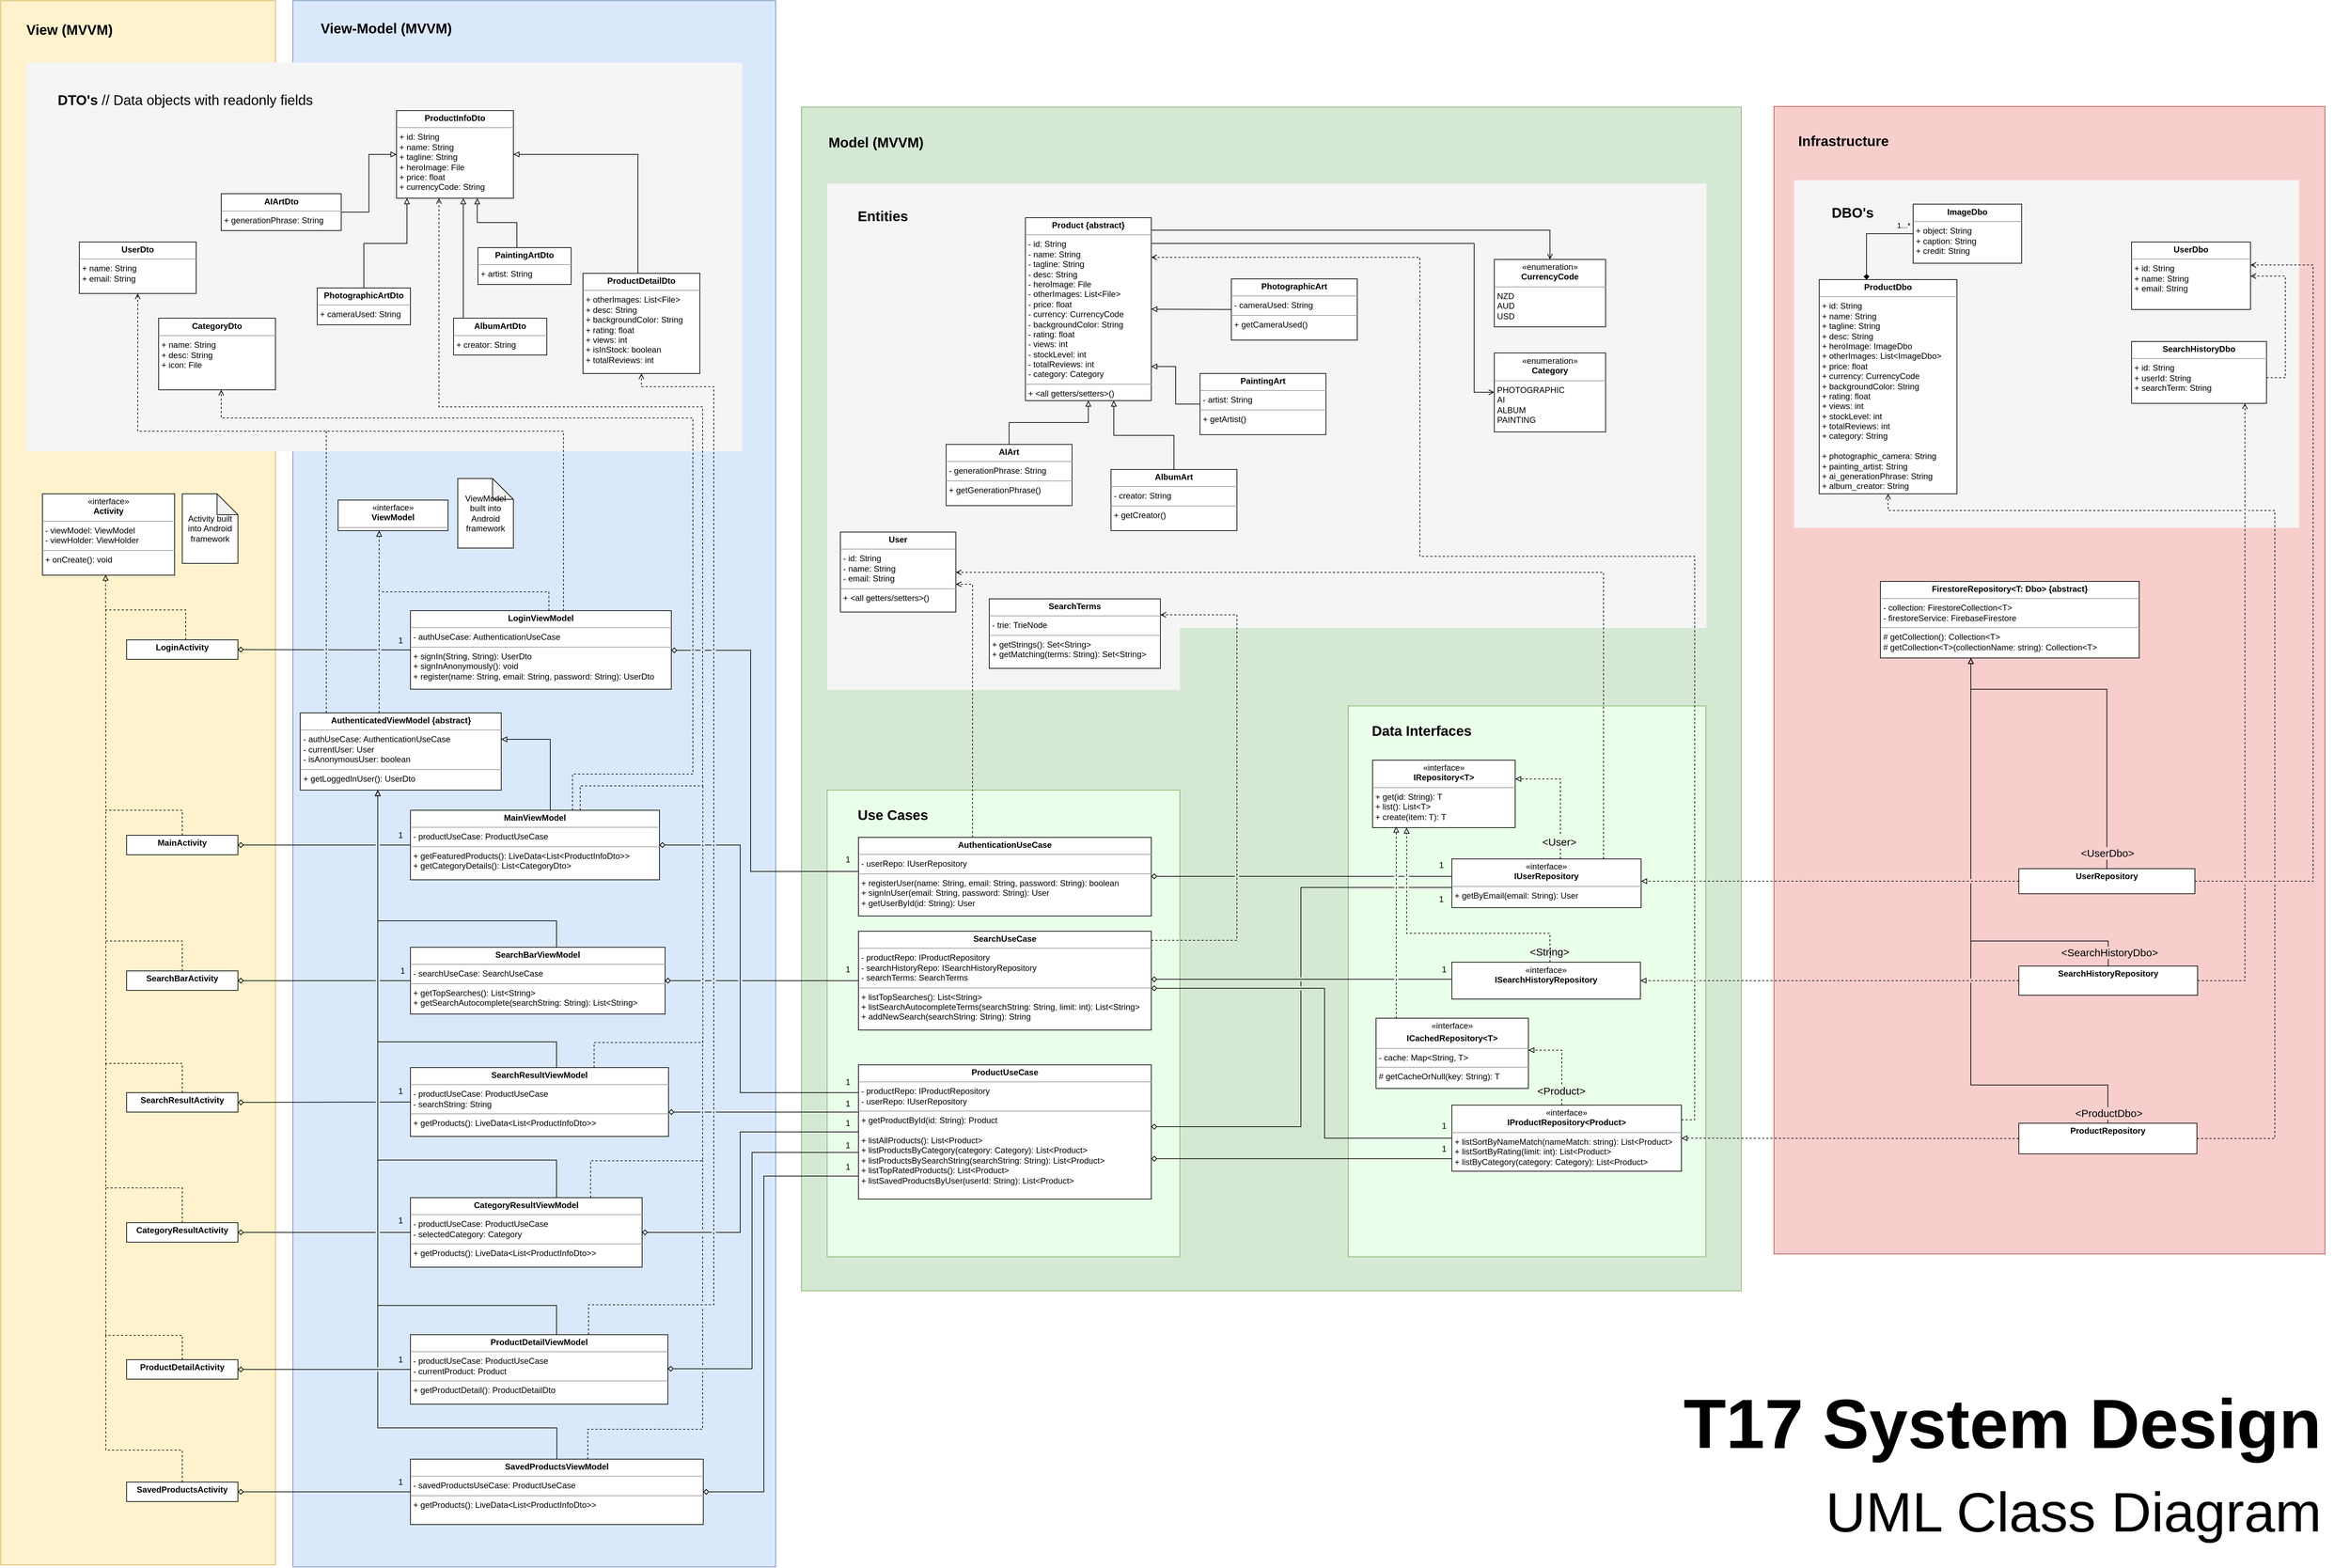 <mxfile version="16.0.0" type="device" pages="3"><diagram id="rD2Zth1CQ6i8nyrbiTID" name="Main"><mxGraphModel dx="1106" dy="1797" grid="0" gridSize="10" guides="1" tooltips="1" connect="1" arrows="1" fold="1" page="0" pageScale="1" pageWidth="1169" pageHeight="1200" math="0" shadow="0"><root><mxCell id="0"/><mxCell id="1" parent="0"/><mxCell id="VvaSyn9QNzGwE9CqSEUQ-234" value="" style="whiteSpace=wrap;html=1;labelBorderColor=none;fillColor=#d5e8d4;strokeColor=#82b366;" parent="1" vertex="1"><mxGeometry x="1210" y="-450" width="1351" height="1702" as="geometry"/></mxCell><mxCell id="-XKOT-4Do5cLnerBHcu5-6" value="" style="whiteSpace=wrap;html=1;labelBorderColor=none;fillColor=#f5f5f5;strokeColor=none;fontColor=#333333;" parent="1" vertex="1"><mxGeometry x="1247" y="-88" width="507" height="476" as="geometry"/></mxCell><mxCell id="VvaSyn9QNzGwE9CqSEUQ-242" value="" style="whiteSpace=wrap;html=1;labelBorderColor=none;fillColor=#f8cecc;strokeColor=#b85450;" parent="1" vertex="1"><mxGeometry x="2608" y="-451" width="792" height="1650" as="geometry"/></mxCell><mxCell id="VvaSyn9QNzGwE9CqSEUQ-362" value="" style="whiteSpace=wrap;html=1;labelBorderColor=none;fillColor=#f5f5f5;strokeColor=none;fontColor=#333333;" parent="1" vertex="1"><mxGeometry x="2637" y="-345" width="726" height="500" as="geometry"/></mxCell><mxCell id="VvaSyn9QNzGwE9CqSEUQ-358" value="" style="whiteSpace=wrap;html=1;labelBorderColor=none;fillColor=#f5f5f5;strokeColor=none;fontColor=#333333;" parent="1" vertex="1"><mxGeometry x="1247" y="-340" width="1264" height="639" as="geometry"/></mxCell><mxCell id="VvaSyn9QNzGwE9CqSEUQ-232" value="" style="whiteSpace=wrap;html=1;labelBorderColor=none;fillColor=#dae8fc;strokeColor=#6c8ebf;" parent="1" vertex="1"><mxGeometry x="479" y="-603" width="694" height="2252" as="geometry"/></mxCell><mxCell id="VvaSyn9QNzGwE9CqSEUQ-221" value="" style="whiteSpace=wrap;html=1;labelBorderColor=none;fillColor=#fff2cc;strokeColor=#d6b656;" parent="1" vertex="1"><mxGeometry x="59" y="-603" width="395" height="2249" as="geometry"/></mxCell><mxCell id="VvaSyn9QNzGwE9CqSEUQ-355" value="" style="whiteSpace=wrap;html=1;labelBorderColor=none;fillColor=#f5f5f5;fontColor=#333333;strokeColor=none;" parent="1" vertex="1"><mxGeometry x="96" y="-514" width="1029" height="559" as="geometry"/></mxCell><mxCell id="VvaSyn9QNzGwE9CqSEUQ-410" value="" style="whiteSpace=wrap;html=1;labelBorderColor=none;fillColor=#EAFFE9;strokeColor=#82b366;" parent="1" vertex="1"><mxGeometry x="1996" y="411" width="514" height="792" as="geometry"/></mxCell><mxCell id="VvaSyn9QNzGwE9CqSEUQ-238" value="" style="whiteSpace=wrap;html=1;labelBorderColor=none;fillColor=#EAFFE9;strokeColor=#82b366;" parent="1" vertex="1"><mxGeometry x="1247" y="532" width="507" height="671" as="geometry"/></mxCell><mxCell id="VvaSyn9QNzGwE9CqSEUQ-41" style="edgeStyle=orthogonalEdgeStyle;rounded=0;orthogonalLoop=1;jettySize=auto;html=1;endArrow=none;endFill=0;dashed=1;" parent="1" source="VvaSyn9QNzGwE9CqSEUQ-293" edge="1"><mxGeometry relative="1" as="geometry"><mxPoint x="320.0" y="585" as="sourcePoint"/><mxPoint x="210" y="271" as="targetPoint"/><Array as="points"><mxPoint x="320" y="561"/><mxPoint x="210" y="561"/></Array></mxGeometry></mxCell><mxCell id="VvaSyn9QNzGwE9CqSEUQ-66" style="edgeStyle=orthogonalEdgeStyle;rounded=0;orthogonalLoop=1;jettySize=auto;html=1;endArrow=block;endFill=0;entryX=0.478;entryY=0.995;entryDx=0;entryDy=0;entryPerimeter=0;dashed=1;" parent="1" source="VvaSyn9QNzGwE9CqSEUQ-211" target="VvaSyn9QNzGwE9CqSEUQ-45" edge="1"><mxGeometry relative="1" as="geometry"><Array as="points"><mxPoint x="325" y="273"/><mxPoint x="210" y="273"/></Array></mxGeometry></mxCell><mxCell id="VvaSyn9QNzGwE9CqSEUQ-42" style="edgeStyle=orthogonalEdgeStyle;rounded=0;orthogonalLoop=1;jettySize=auto;html=1;endArrow=none;endFill=0;dashed=1;" parent="1" source="VvaSyn9QNzGwE9CqSEUQ-296" edge="1"><mxGeometry relative="1" as="geometry"><mxPoint x="320.0" y="1142" as="sourcePoint"/><mxPoint x="210" y="922" as="targetPoint"/><Array as="points"><mxPoint x="320" y="1104"/><mxPoint x="210" y="1104"/></Array></mxGeometry></mxCell><mxCell id="VvaSyn9QNzGwE9CqSEUQ-45" value="&lt;p style=&quot;margin: 0px ; margin-top: 4px ; text-align: center&quot;&gt;«interface»&lt;br&gt;&lt;b&gt;Activity&lt;/b&gt;&lt;/p&gt;&lt;hr size=&quot;1&quot;&gt;&lt;p style=&quot;margin: 0px ; margin-left: 4px&quot;&gt;- viewModel: ViewModel&lt;br&gt;&lt;/p&gt;&lt;p style=&quot;margin: 0px ; margin-left: 4px&quot;&gt;- viewHolder: ViewHolder&lt;/p&gt;&lt;hr size=&quot;1&quot;&gt;&lt;p style=&quot;margin: 0px ; margin-left: 4px&quot;&gt;+ onCreate(): void&lt;br&gt;&lt;/p&gt;" style="verticalAlign=top;align=left;overflow=fill;fontSize=12;fontFamily=Helvetica;html=1;labelBorderColor=none;" parent="1" vertex="1"><mxGeometry x="119" y="106" width="190" height="117" as="geometry"/></mxCell><mxCell id="VvaSyn9QNzGwE9CqSEUQ-46" value="&lt;p style=&quot;margin: 0px ; margin-top: 4px ; text-align: center&quot;&gt;«interface»&lt;br&gt;&lt;b&gt;ViewModel&lt;/b&gt;&lt;/p&gt;&lt;hr size=&quot;1&quot;&gt;&lt;p style=&quot;margin: 0px ; margin-left: 4px&quot;&gt;&lt;/p&gt;&lt;p style=&quot;margin: 0px ; margin-left: 4px&quot;&gt;&lt;br&gt;&lt;/p&gt;" style="verticalAlign=top;align=left;overflow=fill;fontSize=12;fontFamily=Helvetica;html=1;labelBorderColor=none;" parent="1" vertex="1"><mxGeometry x="544" y="115" width="158" height="44" as="geometry"/></mxCell><mxCell id="VvaSyn9QNzGwE9CqSEUQ-117" style="edgeStyle=orthogonalEdgeStyle;rounded=0;orthogonalLoop=1;jettySize=auto;html=1;endArrow=none;endFill=0;dashed=1;" parent="1" source="VvaSyn9QNzGwE9CqSEUQ-265" edge="1"><mxGeometry relative="1" as="geometry"><mxPoint x="847.059" y="289.5" as="sourcePoint"/><mxPoint x="606" y="247" as="targetPoint"/><Array as="points"><mxPoint x="847" y="247"/></Array></mxGeometry></mxCell><mxCell id="VvaSyn9QNzGwE9CqSEUQ-87" style="edgeStyle=orthogonalEdgeStyle;rounded=0;orthogonalLoop=1;jettySize=auto;html=1;endArrow=block;endFill=0;" parent="1" source="VvaSyn9QNzGwE9CqSEUQ-225" target="VvaSyn9QNzGwE9CqSEUQ-223" edge="1"><mxGeometry relative="1" as="geometry"><mxPoint x="849" y="542" as="sourcePoint"/><mxPoint x="1208.032" y="194" as="targetPoint"/><Array as="points"><mxPoint x="849" y="459"/></Array></mxGeometry></mxCell><mxCell id="VvaSyn9QNzGwE9CqSEUQ-126" style="edgeStyle=orthogonalEdgeStyle;rounded=0;orthogonalLoop=1;jettySize=auto;html=1;endArrow=block;endFill=0;" parent="1" source="VvaSyn9QNzGwE9CqSEUQ-227" target="VvaSyn9QNzGwE9CqSEUQ-223" edge="1"><mxGeometry relative="1" as="geometry"><mxPoint x="857.5" y="750" as="sourcePoint"/><mxPoint x="1208.032" y="194" as="targetPoint"/><Array as="points"><mxPoint x="858" y="720"/><mxPoint x="601" y="720"/></Array></mxGeometry></mxCell><mxCell id="VvaSyn9QNzGwE9CqSEUQ-125" style="edgeStyle=orthogonalEdgeStyle;rounded=0;orthogonalLoop=1;jettySize=auto;html=1;endArrow=block;endFill=0;dashed=1;" parent="1" source="VvaSyn9QNzGwE9CqSEUQ-223" target="VvaSyn9QNzGwE9CqSEUQ-46" edge="1"><mxGeometry relative="1" as="geometry"><mxPoint x="1111" y="137" as="sourcePoint"/><Array as="points"><mxPoint x="603" y="236"/><mxPoint x="603" y="236"/></Array></mxGeometry></mxCell><mxCell id="VvaSyn9QNzGwE9CqSEUQ-97" style="edgeStyle=orthogonalEdgeStyle;rounded=0;orthogonalLoop=1;jettySize=auto;html=1;endArrow=none;endFill=0;exitX=0.5;exitY=0;exitDx=0;exitDy=0;dashed=1;" parent="1" source="VvaSyn9QNzGwE9CqSEUQ-295" edge="1"><mxGeometry relative="1" as="geometry"><mxPoint x="210" y="749" as="targetPoint"/><mxPoint x="320.0" y="955" as="sourcePoint"/><Array as="points"><mxPoint x="320" y="925"/><mxPoint x="210" y="925"/></Array></mxGeometry></mxCell><mxCell id="VvaSyn9QNzGwE9CqSEUQ-101" style="edgeStyle=orthogonalEdgeStyle;rounded=0;orthogonalLoop=1;jettySize=auto;html=1;endArrow=none;endFill=0;dashed=1;" parent="1" source="VvaSyn9QNzGwE9CqSEUQ-294" edge="1"><mxGeometry relative="1" as="geometry"><mxPoint x="210" y="561" as="targetPoint"/><mxPoint x="320.0" y="780" as="sourcePoint"/><Array as="points"><mxPoint x="320" y="749"/><mxPoint x="210" y="749"/></Array></mxGeometry></mxCell><mxCell id="VvaSyn9QNzGwE9CqSEUQ-127" style="edgeStyle=orthogonalEdgeStyle;rounded=0;orthogonalLoop=1;jettySize=auto;html=1;endArrow=block;endFill=0;" parent="1" source="VvaSyn9QNzGwE9CqSEUQ-228" target="VvaSyn9QNzGwE9CqSEUQ-223" edge="1"><mxGeometry relative="1" as="geometry"><mxPoint x="857.538" y="937" as="sourcePoint"/><mxPoint x="1208.032" y="194" as="targetPoint"/><Array as="points"><mxPoint x="858" y="894"/><mxPoint x="601" y="894"/></Array></mxGeometry></mxCell><mxCell id="VvaSyn9QNzGwE9CqSEUQ-132" style="edgeStyle=orthogonalEdgeStyle;rounded=0;orthogonalLoop=1;jettySize=auto;html=1;endArrow=block;endFill=0;" parent="1" source="VvaSyn9QNzGwE9CqSEUQ-229" target="VvaSyn9QNzGwE9CqSEUQ-223" edge="1"><mxGeometry relative="1" as="geometry"><mxPoint x="857.5" y="1098" as="sourcePoint"/><mxPoint x="1208.032" y="194" as="targetPoint"/><Array as="points"><mxPoint x="858" y="1064"/><mxPoint x="601" y="1064"/></Array></mxGeometry></mxCell><mxCell id="VvaSyn9QNzGwE9CqSEUQ-146" style="edgeStyle=orthogonalEdgeStyle;rounded=0;orthogonalLoop=1;jettySize=auto;html=1;endArrow=diamond;endFill=0;jumpStyle=gap;startArrow=none;startFill=0;" parent="1" source="VvaSyn9QNzGwE9CqSEUQ-230" target="VvaSyn9QNzGwE9CqSEUQ-299" edge="1"><mxGeometry relative="1" as="geometry"><mxPoint x="719.0" y="1363.0" as="sourcePoint"/><mxPoint x="400.0" y="1364.0" as="targetPoint"/></mxGeometry></mxCell><mxCell id="VvaSyn9QNzGwE9CqSEUQ-148" style="edgeStyle=orthogonalEdgeStyle;rounded=0;orthogonalLoop=1;jettySize=auto;html=1;endArrow=none;endFill=0;" parent="1" source="VvaSyn9QNzGwE9CqSEUQ-230" edge="1"><mxGeometry relative="1" as="geometry"><mxPoint x="857.5" y="1319" as="sourcePoint"/><mxPoint x="601" y="1066" as="targetPoint"/><Array as="points"><mxPoint x="858" y="1273"/><mxPoint x="601" y="1273"/></Array></mxGeometry></mxCell><mxCell id="VvaSyn9QNzGwE9CqSEUQ-211" value="&lt;p style=&quot;text-align: center ; margin: 4px 0px 0px&quot;&gt;&lt;b&gt;LoginActivity&lt;/b&gt;&lt;br&gt;&lt;/p&gt;" style="verticalAlign=middle;align=left;overflow=fill;fontSize=12;fontFamily=Helvetica;html=1;labelBorderColor=none;fillColor=default;" parent="1" vertex="1"><mxGeometry x="240" y="316" width="160" height="28" as="geometry"/></mxCell><mxCell id="VvaSyn9QNzGwE9CqSEUQ-219" style="edgeStyle=orthogonalEdgeStyle;rounded=0;orthogonalLoop=1;jettySize=auto;html=1;endArrow=none;endFill=0;dashed=1;" parent="1" source="VvaSyn9QNzGwE9CqSEUQ-299" edge="1"><mxGeometry relative="1" as="geometry"><mxPoint x="240" y="1363.034" as="sourcePoint"/><mxPoint x="210" y="1104" as="targetPoint"/><Array as="points"><mxPoint x="320" y="1316"/><mxPoint x="210" y="1316"/></Array></mxGeometry></mxCell><mxCell id="zI1i96RL6F6CwLlPFL8v-36" style="edgeStyle=orthogonalEdgeStyle;rounded=0;jumpStyle=gap;jumpSize=10;orthogonalLoop=1;jettySize=auto;html=1;dashed=1;startArrow=none;startFill=0;endArrow=none;endFill=0;strokeWidth=1;" parent="1" source="VvaSyn9QNzGwE9CqSEUQ-223" edge="1"><mxGeometry relative="1" as="geometry"><mxPoint x="527" y="14" as="targetPoint"/><Array as="points"><mxPoint x="527" y="19"/></Array></mxGeometry></mxCell><mxCell id="VvaSyn9QNzGwE9CqSEUQ-223" value="&lt;p style=&quot;margin: 0px ; margin-top: 4px ; text-align: center&quot;&gt;&lt;b&gt;AuthenticatedViewModel {abstract}&lt;/b&gt;&lt;/p&gt;&lt;hr size=&quot;1&quot;&gt;&lt;p style=&quot;margin: 0px ; margin-left: 4px&quot;&gt;- authUseCase: AuthenticationUseCase&lt;br&gt;&lt;/p&gt;&lt;p style=&quot;margin: 0px ; margin-left: 4px&quot;&gt;- currentUser: User&lt;br&gt;&lt;/p&gt;&lt;p style=&quot;margin: 0px ; margin-left: 4px&quot;&gt;- isAnonymousUser: boolean&lt;/p&gt;&lt;hr size=&quot;1&quot;&gt;&lt;p style=&quot;margin: 0px ; margin-left: 4px&quot;&gt;+ getLoggedInUser(): UserDto&lt;br&gt;&lt;/p&gt;" style="verticalAlign=top;align=left;overflow=fill;fontSize=12;fontFamily=Helvetica;html=1;labelBorderColor=none;fillColor=default;" parent="1" vertex="1"><mxGeometry x="489.5" y="421" width="289" height="111" as="geometry"/></mxCell><mxCell id="zI1i96RL6F6CwLlPFL8v-26" style="edgeStyle=orthogonalEdgeStyle;rounded=0;orthogonalLoop=1;jettySize=auto;html=1;dashed=1;startArrow=none;startFill=0;endArrow=open;endFill=0;strokeWidth=1;" parent="1" source="VvaSyn9QNzGwE9CqSEUQ-225" target="VvaSyn9QNzGwE9CqSEUQ-372" edge="1"><mxGeometry relative="1" as="geometry"><Array as="points"><mxPoint x="892" y="526"/><mxPoint x="1068" y="526"/><mxPoint x="1068" y="-19"/><mxPoint x="689" y="-19"/></Array></mxGeometry></mxCell><mxCell id="zI1i96RL6F6CwLlPFL8v-27" style="edgeStyle=orthogonalEdgeStyle;rounded=0;orthogonalLoop=1;jettySize=auto;html=1;dashed=1;startArrow=none;startFill=0;endArrow=open;endFill=0;strokeWidth=1;" parent="1" source="VvaSyn9QNzGwE9CqSEUQ-225" target="VvaSyn9QNzGwE9CqSEUQ-371" edge="1"><mxGeometry relative="1" as="geometry"><Array as="points"><mxPoint x="881" y="509"/><mxPoint x="1054" y="509"/><mxPoint x="1054" y="-3"/><mxPoint x="376" y="-3"/></Array></mxGeometry></mxCell><mxCell id="VvaSyn9QNzGwE9CqSEUQ-225" value="&lt;p style=&quot;margin: 0px ; margin-top: 4px ; text-align: center&quot;&gt;&lt;span style=&quot;font-weight: 700&quot;&gt;MainViewModel&lt;/span&gt;&lt;br&gt;&lt;/p&gt;&lt;hr size=&quot;1&quot;&gt;&lt;p style=&quot;margin: 0px ; margin-left: 4px&quot;&gt;- productUseCase: ProductUseCase&lt;/p&gt;&lt;hr size=&quot;1&quot;&gt;&lt;p style=&quot;margin: 0px ; margin-left: 4px&quot;&gt;+ getFeaturedProducts(): LiveData&amp;lt;List&amp;lt;ProductInfoDto&amp;gt;&amp;gt;&lt;br&gt;&lt;/p&gt;&lt;p style=&quot;margin: 0px ; margin-left: 4px&quot;&gt;+ getCategoryDetails(): List&amp;lt;CategoryDto&amp;gt;&lt;br&gt;&lt;/p&gt;" style="verticalAlign=top;align=left;overflow=fill;fontSize=12;fontFamily=Helvetica;html=1;labelBorderColor=none;fillColor=default;" parent="1" vertex="1"><mxGeometry x="648" y="561" width="358" height="100" as="geometry"/></mxCell><mxCell id="VvaSyn9QNzGwE9CqSEUQ-227" value="&lt;p style=&quot;margin: 0px ; margin-top: 4px ; text-align: center&quot;&gt;&lt;span style=&quot;font-weight: 700&quot;&gt;SearchBarViewModel&lt;/span&gt;&lt;br&gt;&lt;/p&gt;&lt;hr size=&quot;1&quot;&gt;&lt;p style=&quot;margin: 0px ; margin-left: 4px&quot;&gt;- searchUseCase: SearchUseCase&lt;/p&gt;&lt;hr size=&quot;1&quot;&gt;&lt;p style=&quot;margin: 0px ; margin-left: 4px&quot;&gt;+ getTopSearches(): List&amp;lt;String&amp;gt;&lt;br&gt;&lt;/p&gt;&lt;p style=&quot;margin: 0px ; margin-left: 4px&quot;&gt;+ getSearchAutocomplete(searchString: String): List&amp;lt;String&amp;gt;&lt;br&gt;&lt;/p&gt;" style="verticalAlign=top;align=left;overflow=fill;fontSize=12;fontFamily=Helvetica;html=1;labelBorderColor=none;fillColor=default;" parent="1" vertex="1"><mxGeometry x="648" y="758" width="366" height="96" as="geometry"/></mxCell><mxCell id="zI1i96RL6F6CwLlPFL8v-32" style="edgeStyle=orthogonalEdgeStyle;rounded=0;orthogonalLoop=1;jettySize=auto;html=1;dashed=1;startArrow=none;startFill=0;endArrow=none;endFill=0;strokeWidth=1;" parent="1" source="VvaSyn9QNzGwE9CqSEUQ-228" edge="1"><mxGeometry relative="1" as="geometry"><mxPoint x="1068.25" y="524.75" as="targetPoint"/><Array as="points"><mxPoint x="912" y="895"/><mxPoint x="1068" y="895"/></Array></mxGeometry></mxCell><mxCell id="VvaSyn9QNzGwE9CqSEUQ-228" value="&lt;p style=&quot;margin: 0px ; margin-top: 4px ; text-align: center&quot;&gt;&lt;span style=&quot;font-weight: 700&quot;&gt;SearchResultViewModel&lt;/span&gt;&lt;br&gt;&lt;/p&gt;&lt;hr size=&quot;1&quot;&gt;&lt;p style=&quot;margin: 0px ; margin-left: 4px&quot;&gt;- productUseCase: ProductUseCase&lt;/p&gt;&lt;p style=&quot;margin: 0px ; margin-left: 4px&quot;&gt;- searchString: String&lt;/p&gt;&lt;hr size=&quot;1&quot;&gt;&lt;p style=&quot;margin: 0px ; margin-left: 4px&quot;&gt;+ getProducts(): LiveData&amp;lt;List&amp;lt;ProductInfoDto&amp;gt;&amp;gt;&lt;/p&gt;" style="verticalAlign=top;align=left;overflow=fill;fontSize=12;fontFamily=Helvetica;html=1;labelBorderColor=none;fillColor=default;" parent="1" vertex="1"><mxGeometry x="648" y="931" width="371" height="99" as="geometry"/></mxCell><mxCell id="zI1i96RL6F6CwLlPFL8v-31" style="edgeStyle=orthogonalEdgeStyle;rounded=0;orthogonalLoop=1;jettySize=auto;html=1;dashed=1;startArrow=none;startFill=0;endArrow=none;endFill=0;strokeWidth=1;" parent="1" source="VvaSyn9QNzGwE9CqSEUQ-229" edge="1"><mxGeometry relative="1" as="geometry"><mxPoint x="1068" y="891" as="targetPoint"/><Array as="points"><mxPoint x="907" y="1065"/><mxPoint x="1068" y="1065"/></Array></mxGeometry></mxCell><mxCell id="VvaSyn9QNzGwE9CqSEUQ-229" value="&lt;p style=&quot;margin: 0px ; margin-top: 4px ; text-align: center&quot;&gt;&lt;span style=&quot;font-weight: 700&quot;&gt;CategoryResultViewModel&lt;/span&gt;&lt;br&gt;&lt;/p&gt;&lt;hr size=&quot;1&quot;&gt;&lt;p style=&quot;margin: 0px ; margin-left: 4px&quot;&gt;- productUseCase: ProductUseCase&lt;br&gt;&lt;/p&gt;&lt;p style=&quot;margin: 0px ; margin-left: 4px&quot;&gt;- selectedCategory: Category&lt;br&gt;&lt;/p&gt;&lt;hr size=&quot;1&quot;&gt;&lt;p style=&quot;margin: 0px ; margin-left: 4px&quot;&gt;&lt;span&gt;+ getProducts(): LiveData&amp;lt;List&amp;lt;ProductInfoDto&amp;gt;&amp;gt;&lt;/span&gt;&lt;br&gt;&lt;/p&gt;" style="verticalAlign=top;align=left;overflow=fill;fontSize=12;fontFamily=Helvetica;html=1;labelBorderColor=none;fillColor=default;" parent="1" vertex="1"><mxGeometry x="648" y="1118" width="333" height="100" as="geometry"/></mxCell><mxCell id="zI1i96RL6F6CwLlPFL8v-30" style="edgeStyle=orthogonalEdgeStyle;rounded=0;orthogonalLoop=1;jettySize=auto;html=1;dashed=1;startArrow=none;startFill=0;endArrow=open;endFill=0;strokeWidth=1;" parent="1" source="VvaSyn9QNzGwE9CqSEUQ-230" target="VvaSyn9QNzGwE9CqSEUQ-373" edge="1"><mxGeometry relative="1" as="geometry"><Array as="points"><mxPoint x="904" y="1272"/><mxPoint x="1084" y="1272"/><mxPoint x="1084" y="-48"/><mxPoint x="980" y="-48"/></Array></mxGeometry></mxCell><mxCell id="VvaSyn9QNzGwE9CqSEUQ-230" value="&lt;p style=&quot;margin: 0px ; margin-top: 4px ; text-align: center&quot;&gt;&lt;span style=&quot;font-weight: 700&quot;&gt;ProductDetailViewModel&lt;/span&gt;&lt;br&gt;&lt;/p&gt;&lt;hr size=&quot;1&quot;&gt;&lt;p style=&quot;margin: 0px ; margin-left: 4px&quot;&gt;- productUseCase: ProductUseCase&lt;/p&gt;&lt;p style=&quot;margin: 0px ; margin-left: 4px&quot;&gt;- currentProduct: Product&lt;/p&gt;&lt;hr size=&quot;1&quot;&gt;&lt;p style=&quot;margin: 0px ; margin-left: 4px&quot;&gt;+ getProductDetail(): ProductDetailDto&lt;/p&gt;" style="verticalAlign=top;align=left;overflow=fill;fontSize=12;fontFamily=Helvetica;html=1;labelBorderColor=none;fillColor=default;" parent="1" vertex="1"><mxGeometry x="648" y="1315" width="370" height="100" as="geometry"/></mxCell><mxCell id="VvaSyn9QNzGwE9CqSEUQ-122" style="edgeStyle=orthogonalEdgeStyle;rounded=0;orthogonalLoop=2;jettySize=0;html=1;endArrow=diamond;endFill=0;jumpStyle=gap;startArrow=none;startFill=0;" parent="1" source="VvaSyn9QNzGwE9CqSEUQ-228" edge="1"><mxGeometry relative="1" as="geometry"><mxPoint x="719.0" y="981" as="sourcePoint"/><mxPoint x="400" y="981.0" as="targetPoint"/></mxGeometry></mxCell><mxCell id="VvaSyn9QNzGwE9CqSEUQ-118" style="edgeStyle=orthogonalEdgeStyle;rounded=0;orthogonalLoop=1;jettySize=auto;html=1;endArrow=diamond;endFill=0;jumpStyle=gap;startArrow=none;startFill=0;" parent="1" source="VvaSyn9QNzGwE9CqSEUQ-225" target="VvaSyn9QNzGwE9CqSEUQ-293" edge="1"><mxGeometry relative="1" as="geometry"><mxPoint x="719.0" y="612" as="sourcePoint"/><mxPoint x="400" y="611" as="targetPoint"/></mxGeometry></mxCell><mxCell id="VvaSyn9QNzGwE9CqSEUQ-120" style="edgeStyle=orthogonalEdgeStyle;rounded=0;orthogonalLoop=1;jettySize=auto;html=1;endArrow=diamond;endFill=0;jumpStyle=gap;startArrow=none;startFill=0;" parent="1" source="VvaSyn9QNzGwE9CqSEUQ-227" target="VvaSyn9QNzGwE9CqSEUQ-294" edge="1"><mxGeometry relative="1" as="geometry"><mxPoint x="719.0" y="807" as="sourcePoint"/><mxPoint x="400" y="806" as="targetPoint"/></mxGeometry></mxCell><mxCell id="VvaSyn9QNzGwE9CqSEUQ-135" style="edgeStyle=orthogonalEdgeStyle;rounded=0;orthogonalLoop=1;jettySize=auto;html=1;endArrow=diamond;endFill=0;jumpStyle=gap;startArrow=none;startFill=0;" parent="1" source="VvaSyn9QNzGwE9CqSEUQ-229" target="VvaSyn9QNzGwE9CqSEUQ-296" edge="1"><mxGeometry relative="1" as="geometry"><mxPoint x="719" y="1168" as="sourcePoint"/><mxPoint x="400" y="1168" as="targetPoint"/></mxGeometry></mxCell><mxCell id="VvaSyn9QNzGwE9CqSEUQ-63" style="edgeStyle=orthogonalEdgeStyle;rounded=0;orthogonalLoop=1;jettySize=auto;html=1;endArrow=diamond;endFill=0;jumpStyle=gap;startArrow=none;startFill=0;" parent="1" source="VvaSyn9QNzGwE9CqSEUQ-265" target="VvaSyn9QNzGwE9CqSEUQ-211" edge="1"><mxGeometry relative="1" as="geometry"><mxPoint x="659.063" y="330" as="sourcePoint"/></mxGeometry></mxCell><mxCell id="VvaSyn9QNzGwE9CqSEUQ-235" value="&lt;span style=&quot;font-size: 20px&quot;&gt;View (MVVM)&lt;/span&gt;" style="text;html=1;resizable=0;autosize=1;align=left;verticalAlign=middle;points=[];fillColor=none;strokeColor=none;rounded=0;labelBorderColor=none;fontStyle=1" parent="1" vertex="1"><mxGeometry x="94" y="-572" width="134" height="20" as="geometry"/></mxCell><mxCell id="VvaSyn9QNzGwE9CqSEUQ-236" value="&lt;span style=&quot;font-size: 20px&quot;&gt;View-Model (MVVM)&lt;/span&gt;" style="text;html=1;resizable=0;autosize=1;align=left;verticalAlign=middle;points=[];fillColor=none;strokeColor=none;rounded=0;labelBorderColor=none;fontStyle=1" parent="1" vertex="1"><mxGeometry x="517" y="-574" width="199" height="20" as="geometry"/></mxCell><mxCell id="VvaSyn9QNzGwE9CqSEUQ-237" value="&lt;span style=&quot;font-size: 20px&quot;&gt;Model (MVVM)&lt;/span&gt;" style="text;html=1;resizable=0;autosize=1;align=left;verticalAlign=middle;points=[];fillColor=none;strokeColor=none;rounded=0;labelBorderColor=none;fontStyle=1" parent="1" vertex="1"><mxGeometry x="1247" y="-410" width="147" height="20" as="geometry"/></mxCell><mxCell id="zI1i96RL6F6CwLlPFL8v-25" style="edgeStyle=orthogonalEdgeStyle;rounded=0;orthogonalLoop=1;jettySize=auto;html=1;startArrow=none;startFill=0;endArrow=open;endFill=0;strokeWidth=1;dashed=1;" parent="1" source="VvaSyn9QNzGwE9CqSEUQ-265" target="VvaSyn9QNzGwE9CqSEUQ-370" edge="1"><mxGeometry relative="1" as="geometry"><Array as="points"><mxPoint x="868" y="16"/><mxPoint x="256" y="16"/></Array></mxGeometry></mxCell><mxCell id="VvaSyn9QNzGwE9CqSEUQ-265" value="&lt;p style=&quot;margin: 0px ; margin-top: 4px ; text-align: center&quot;&gt;&lt;span style=&quot;font-weight: 700&quot;&gt;LoginViewModel&lt;/span&gt;&lt;br&gt;&lt;/p&gt;&lt;hr size=&quot;1&quot;&gt;&lt;p style=&quot;margin: 0px ; margin-left: 4px&quot;&gt;- authUseCase: AuthenticationUseCase&lt;/p&gt;&lt;hr size=&quot;1&quot;&gt;&lt;p style=&quot;margin: 0px 0px 0px 4px&quot;&gt;+ signIn(String, String): UserDto&lt;br&gt;&lt;/p&gt;&lt;p style=&quot;margin: 0px 0px 0px 4px&quot;&gt;+ signInAnonymously(): void&lt;br&gt;&lt;/p&gt;&lt;p style=&quot;margin: 0px 0px 0px 4px&quot;&gt;+ register(name: String, email: String, password: String): UserDto&lt;/p&gt;" style="verticalAlign=top;align=left;overflow=fill;fontSize=12;fontFamily=Helvetica;html=1;labelBorderColor=none;fillColor=default;" parent="1" vertex="1"><mxGeometry x="648" y="274" width="375" height="113" as="geometry"/></mxCell><mxCell id="VvaSyn9QNzGwE9CqSEUQ-275" style="edgeStyle=orthogonalEdgeStyle;rounded=0;jumpStyle=gap;orthogonalLoop=1;jettySize=auto;html=1;fontSize=20;endArrow=diamond;endFill=0;startArrow=none;startFill=0;" parent="1" source="VvaSyn9QNzGwE9CqSEUQ-271" target="VvaSyn9QNzGwE9CqSEUQ-265" edge="1"><mxGeometry relative="1" as="geometry"><Array as="points"><mxPoint x="1137" y="649"/><mxPoint x="1137" y="331"/></Array></mxGeometry></mxCell><mxCell id="zI1i96RL6F6CwLlPFL8v-39" style="edgeStyle=orthogonalEdgeStyle;rounded=0;jumpStyle=gap;jumpSize=10;orthogonalLoop=1;jettySize=auto;html=1;dashed=1;startArrow=none;startFill=0;endArrow=open;endFill=0;strokeWidth=1;" parent="1" source="VvaSyn9QNzGwE9CqSEUQ-271" target="VvaSyn9QNzGwE9CqSEUQ-379" edge="1"><mxGeometry relative="1" as="geometry"><Array as="points"><mxPoint x="1456" y="236"/></Array></mxGeometry></mxCell><mxCell id="VvaSyn9QNzGwE9CqSEUQ-271" value="&lt;p style=&quot;margin: 0px ; margin-top: 4px ; text-align: center&quot;&gt;&lt;b&gt;AuthenticationUseCase&lt;/b&gt;&lt;/p&gt;&lt;hr size=&quot;1&quot;&gt;&lt;p style=&quot;margin: 0px ; margin-left: 4px&quot;&gt;- userRepo: IUserRepository&lt;/p&gt;&lt;hr size=&quot;1&quot;&gt;&lt;p style=&quot;margin: 0px 0px 0px 4px&quot;&gt;+ registerUser(name: String, email: String, password: String): boolean&lt;br&gt;&lt;/p&gt;&lt;p style=&quot;margin: 0px 0px 0px 4px&quot;&gt;+ signInUser(email: String, password: String): User&lt;/p&gt;&lt;p style=&quot;margin: 0px 0px 0px 4px&quot;&gt;+ getUserById(id: String): User&amp;nbsp;&lt;/p&gt;" style="verticalAlign=top;align=left;overflow=fill;fontSize=12;fontFamily=Helvetica;html=1;labelBorderColor=none;fillColor=default;" parent="1" vertex="1"><mxGeometry x="1292" y="600" width="420.94" height="113" as="geometry"/></mxCell><mxCell id="VvaSyn9QNzGwE9CqSEUQ-278" style="edgeStyle=orthogonalEdgeStyle;rounded=0;jumpStyle=gap;orthogonalLoop=1;jettySize=auto;html=1;fontSize=20;endArrow=diamond;endFill=0;startArrow=none;startFill=0;" parent="1" source="VvaSyn9QNzGwE9CqSEUQ-267" target="VvaSyn9QNzGwE9CqSEUQ-225" edge="1"><mxGeometry relative="1" as="geometry"><Array as="points"><mxPoint x="1122" y="967"/><mxPoint x="1122" y="611"/></Array></mxGeometry></mxCell><mxCell id="VvaSyn9QNzGwE9CqSEUQ-279" style="edgeStyle=orthogonalEdgeStyle;rounded=0;jumpStyle=gap;orthogonalLoop=1;jettySize=auto;html=1;fontSize=20;endArrow=diamond;endFill=0;startArrow=none;startFill=0;" parent="1" source="VvaSyn9QNzGwE9CqSEUQ-267" target="VvaSyn9QNzGwE9CqSEUQ-228" edge="1"><mxGeometry relative="1" as="geometry"><Array as="points"><mxPoint x="1179" y="995"/><mxPoint x="1179" y="995"/></Array></mxGeometry></mxCell><mxCell id="VvaSyn9QNzGwE9CqSEUQ-280" style="edgeStyle=orthogonalEdgeStyle;rounded=0;jumpStyle=gap;orthogonalLoop=1;jettySize=auto;html=1;fontSize=20;endArrow=diamond;endFill=0;startArrow=none;startFill=0;" parent="1" source="VvaSyn9QNzGwE9CqSEUQ-267" target="VvaSyn9QNzGwE9CqSEUQ-229" edge="1"><mxGeometry relative="1" as="geometry"><Array as="points"><mxPoint x="1122" y="1024"/><mxPoint x="1122" y="1168"/></Array></mxGeometry></mxCell><mxCell id="VvaSyn9QNzGwE9CqSEUQ-281" style="edgeStyle=orthogonalEdgeStyle;rounded=0;jumpStyle=gap;orthogonalLoop=1;jettySize=auto;html=1;fontSize=20;endArrow=diamond;endFill=0;startArrow=none;startFill=0;" parent="1" source="VvaSyn9QNzGwE9CqSEUQ-267" target="VvaSyn9QNzGwE9CqSEUQ-230" edge="1"><mxGeometry relative="1" as="geometry"><Array as="points"><mxPoint x="1139" y="1053"/><mxPoint x="1139" y="1364"/></Array></mxGeometry></mxCell><mxCell id="VvaSyn9QNzGwE9CqSEUQ-327" style="edgeStyle=orthogonalEdgeStyle;rounded=0;jumpStyle=gap;orthogonalLoop=1;jettySize=auto;html=1;fontSize=20;endArrow=diamond;endFill=0;startArrow=none;startFill=0;" parent="1" source="VvaSyn9QNzGwE9CqSEUQ-267" target="VvaSyn9QNzGwE9CqSEUQ-321" edge="1"><mxGeometry relative="1" as="geometry"><Array as="points"><mxPoint x="1156" y="1087"/><mxPoint x="1156" y="1541"/></Array></mxGeometry></mxCell><mxCell id="VvaSyn9QNzGwE9CqSEUQ-267" value="&lt;p style=&quot;margin: 0px ; margin-top: 4px ; text-align: center&quot;&gt;&lt;b&gt;ProductUseCase&lt;/b&gt;&lt;/p&gt;&lt;hr size=&quot;1&quot;&gt;&lt;p style=&quot;margin: 0px ; margin-left: 4px&quot;&gt;- productRepo: IProductRepository&lt;/p&gt;&lt;p style=&quot;margin: 0px ; margin-left: 4px&quot;&gt;&lt;span&gt;- userRepo: IUserRepository&lt;/span&gt;&lt;br&gt;&lt;/p&gt;&lt;hr size=&quot;1&quot;&gt;&lt;p style=&quot;margin: 0px ; margin-left: 4px&quot;&gt;&lt;span&gt;+ getProductById(id: String): Product&lt;/span&gt;&lt;br&gt;&lt;/p&gt;&lt;p style=&quot;margin: 0px ; margin-left: 4px&quot;&gt;&lt;span&gt;&lt;br&gt;&lt;/span&gt;&lt;/p&gt;&lt;p style=&quot;margin: 0px 0px 0px 4px&quot;&gt;+ listAllProducts(): List&amp;lt;Product&amp;gt;&lt;/p&gt;&lt;p style=&quot;margin: 0px ; margin-left: 4px&quot;&gt;+ listProductsByCategory(category: Category): List&amp;lt;Product&amp;gt;&lt;/p&gt;&lt;p style=&quot;margin: 0px ; margin-left: 4px&quot;&gt;+ listProductsBySearchString(searchString: String): List&amp;lt;Product&amp;gt;&lt;/p&gt;&lt;p style=&quot;margin: 0px ; margin-left: 4px&quot;&gt;+ listTopRatedProducts(): List&amp;lt;Product&amp;gt;&lt;/p&gt;&lt;p style=&quot;margin: 0px ; margin-left: 4px&quot;&gt;+ listSavedProductsByUser(userId: String): List&amp;lt;Product&amp;gt;&lt;/p&gt;" style="verticalAlign=top;align=left;overflow=fill;fontSize=12;fontFamily=Helvetica;html=1;labelBorderColor=none;fillColor=default;" parent="1" vertex="1"><mxGeometry x="1292" y="927" width="420.94" height="193" as="geometry"/></mxCell><mxCell id="VvaSyn9QNzGwE9CqSEUQ-277" style="edgeStyle=orthogonalEdgeStyle;rounded=0;jumpStyle=gap;orthogonalLoop=1;jettySize=auto;html=1;fontSize=20;endArrow=diamond;endFill=0;startArrow=none;startFill=0;" parent="1" source="VvaSyn9QNzGwE9CqSEUQ-268" target="VvaSyn9QNzGwE9CqSEUQ-227" edge="1"><mxGeometry relative="1" as="geometry"/></mxCell><mxCell id="zI1i96RL6F6CwLlPFL8v-38" style="edgeStyle=orthogonalEdgeStyle;rounded=0;jumpStyle=gap;jumpSize=10;orthogonalLoop=1;jettySize=auto;html=1;dashed=1;startArrow=none;startFill=0;endArrow=open;endFill=0;strokeWidth=1;" parent="1" source="VvaSyn9QNzGwE9CqSEUQ-268" target="VvaSyn9QNzGwE9CqSEUQ-382" edge="1"><mxGeometry relative="1" as="geometry"><Array as="points"><mxPoint x="1836" y="748"/><mxPoint x="1836" y="280"/></Array></mxGeometry></mxCell><mxCell id="VvaSyn9QNzGwE9CqSEUQ-268" value="&lt;p style=&quot;margin: 0px ; margin-top: 4px ; text-align: center&quot;&gt;&lt;b&gt;SearchUseCase&lt;/b&gt;&lt;/p&gt;&lt;hr size=&quot;1&quot;&gt;&lt;p style=&quot;margin: 0px ; margin-left: 4px&quot;&gt;- productRepo: IProductRepository&lt;/p&gt;&lt;p style=&quot;margin: 0px ; margin-left: 4px&quot;&gt;- searchHistoryRepo: ISearchHistoryRepository&lt;/p&gt;&lt;p style=&quot;margin: 0px ; margin-left: 4px&quot;&gt;- searchTerms: SearchTerms&lt;/p&gt;&lt;hr size=&quot;1&quot;&gt;&lt;p style=&quot;margin: 0px ; margin-left: 4px&quot;&gt;+ listTopSearches(): List&amp;lt;String&amp;gt;&lt;/p&gt;&lt;p style=&quot;margin: 0px ; margin-left: 4px&quot;&gt;+ listSearchAutocompleteTerms(searchString: String, limit: int): List&amp;lt;String&amp;gt;&lt;/p&gt;&lt;p style=&quot;margin: 0px ; margin-left: 4px&quot;&gt;+ addNewSearch(searchString: String): String&lt;/p&gt;" style="verticalAlign=top;align=left;overflow=fill;fontSize=12;fontFamily=Helvetica;html=1;labelBorderColor=none;fillColor=default;" parent="1" vertex="1"><mxGeometry x="1292" y="735" width="420.94" height="142" as="geometry"/></mxCell><mxCell id="VvaSyn9QNzGwE9CqSEUQ-243" value="&lt;span style=&quot;font-size: 20px&quot;&gt;Infrastructure&lt;/span&gt;" style="text;html=1;resizable=0;autosize=1;align=left;verticalAlign=middle;points=[];fillColor=none;strokeColor=none;rounded=0;labelBorderColor=none;fontStyle=1" parent="1" vertex="1"><mxGeometry x="2641.003" y="-412" width="140" height="20" as="geometry"/></mxCell><mxCell id="VvaSyn9QNzGwE9CqSEUQ-241" value="&lt;span style=&quot;font-size: 20px&quot;&gt;Use Cases&lt;/span&gt;" style="text;html=1;resizable=0;autosize=1;align=left;verticalAlign=middle;points=[];fillColor=none;strokeColor=none;rounded=0;labelBorderColor=none;fontStyle=1" parent="1" vertex="1"><mxGeometry x="1289" y="557" width="111" height="20" as="geometry"/></mxCell><mxCell id="VvaSyn9QNzGwE9CqSEUQ-331" style="edgeStyle=orthogonalEdgeStyle;rounded=0;jumpStyle=none;orthogonalLoop=1;jettySize=auto;html=1;fontSize=20;endArrow=block;endFill=0;dashed=1;" parent="1" source="VvaSyn9QNzGwE9CqSEUQ-284" target="VvaSyn9QNzGwE9CqSEUQ-288" edge="1"><mxGeometry relative="1" as="geometry"><mxPoint x="2301" y="344" as="sourcePoint"/><Array as="points"><mxPoint x="2301" y="516"/></Array></mxGeometry></mxCell><mxCell id="VvaSyn9QNzGwE9CqSEUQ-411" value="&lt;span style=&quot;background-color: rgb(232 , 252 , 231)&quot;&gt;&amp;lt;User&amp;gt;&lt;/span&gt;" style="edgeLabel;html=1;align=center;verticalAlign=middle;resizable=0;points=[];fontSize=15;" parent="VvaSyn9QNzGwE9CqSEUQ-331" vertex="1" connectable="0"><mxGeometry x="-0.865" y="2" relative="1" as="geometry"><mxPoint y="-13" as="offset"/></mxGeometry></mxCell><mxCell id="-XKOT-4Do5cLnerBHcu5-4" value="&lt;span style=&quot;background-color: rgb(232 , 252 , 231)&quot;&gt;&amp;lt;String&amp;gt;&lt;/span&gt;" style="edgeLabel;html=1;align=center;verticalAlign=middle;resizable=0;points=[];fontSize=15;" parent="VvaSyn9QNzGwE9CqSEUQ-331" vertex="1" connectable="0"><mxGeometry x="-0.865" y="2" relative="1" as="geometry"><mxPoint x="-14" y="145" as="offset"/></mxGeometry></mxCell><mxCell id="VvaSyn9QNzGwE9CqSEUQ-284" value="&lt;p style=&quot;margin: 0px ; margin-top: 4px ; text-align: center&quot;&gt;«interface»&lt;br&gt;&lt;b&gt;IUserRepository&lt;/b&gt;&lt;/p&gt;&lt;hr size=&quot;1&quot;&gt;&lt;p style=&quot;margin: 0px ; margin-left: 4px&quot;&gt;&lt;/p&gt;&lt;p style=&quot;margin: 0px ; margin-left: 4px&quot;&gt;&lt;span&gt;+ getByEmail(email: String): User&lt;/span&gt;&lt;/p&gt;" style="verticalAlign=top;align=left;overflow=fill;fontSize=12;fontFamily=Helvetica;html=1;labelBorderColor=none;" parent="1" vertex="1"><mxGeometry x="2145" y="631" width="272" height="70" as="geometry"/></mxCell><mxCell id="-XKOT-4Do5cLnerBHcu5-3" style="edgeStyle=orthogonalEdgeStyle;rounded=0;sketch=0;jumpStyle=gap;jumpSize=10;orthogonalLoop=1;jettySize=auto;html=1;dashed=1;startArrow=none;startFill=0;endArrow=block;endFill=0;" parent="1" source="VvaSyn9QNzGwE9CqSEUQ-286" target="VvaSyn9QNzGwE9CqSEUQ-288" edge="1"><mxGeometry relative="1" as="geometry"><Array as="points"><mxPoint x="2286" y="738"/><mxPoint x="2080" y="738"/></Array></mxGeometry></mxCell><mxCell id="VvaSyn9QNzGwE9CqSEUQ-286" value="&lt;p style=&quot;margin: 0px ; margin-top: 4px ; text-align: center&quot;&gt;«interface»&lt;br&gt;&lt;b&gt;ISearchHistoryRepository&lt;/b&gt;&lt;/p&gt;&lt;p style=&quot;margin: 0px ; margin-left: 4px&quot;&gt;&lt;br&gt;&lt;/p&gt;" style="verticalAlign=top;align=left;overflow=fill;fontSize=12;fontFamily=Helvetica;html=1;labelBorderColor=none;" parent="1" vertex="1"><mxGeometry x="2145" y="779.5" width="271" height="53" as="geometry"/></mxCell><mxCell id="VvaSyn9QNzGwE9CqSEUQ-288" value="&lt;p style=&quot;margin: 0px ; margin-top: 4px ; text-align: center&quot;&gt;«interface»&lt;br&gt;&lt;b&gt;IRepository&amp;lt;T&amp;gt;&lt;/b&gt;&lt;/p&gt;&lt;hr size=&quot;1&quot;&gt;&lt;p style=&quot;margin: 0px ; margin-left: 4px&quot;&gt;&lt;/p&gt;&lt;p style=&quot;margin: 0px ; margin-left: 4px&quot;&gt;+ get(id: String): T&lt;/p&gt;&lt;p style=&quot;margin: 0px ; margin-left: 4px&quot;&gt;&lt;span&gt;+ list(): List&amp;lt;T&amp;gt;&lt;/span&gt;&lt;br&gt;&lt;/p&gt;&lt;p style=&quot;margin: 0px ; margin-left: 4px&quot;&gt;+ create(item: T): T&lt;/p&gt;" style="verticalAlign=top;align=left;overflow=fill;fontSize=12;fontFamily=Helvetica;html=1;labelBorderColor=none;" parent="1" vertex="1"><mxGeometry x="2031" y="489" width="205" height="97" as="geometry"/></mxCell><mxCell id="VvaSyn9QNzGwE9CqSEUQ-334" style="edgeStyle=orthogonalEdgeStyle;rounded=0;jumpStyle=none;orthogonalLoop=1;jettySize=auto;html=1;fontSize=20;endArrow=block;endFill=0;dashed=1;startArrow=none;entryX=0.166;entryY=0.985;entryDx=0;entryDy=0;entryPerimeter=0;" parent="1" source="VvaSyn9QNzGwE9CqSEUQ-380" target="VvaSyn9QNzGwE9CqSEUQ-288" edge="1"><mxGeometry relative="1" as="geometry"><mxPoint x="2303" y="973" as="sourcePoint"/><mxPoint x="2065" y="720" as="targetPoint"/><Array as="points"><mxPoint x="2065" y="738"/><mxPoint x="2065" y="738"/></Array></mxGeometry></mxCell><mxCell id="VvaSyn9QNzGwE9CqSEUQ-338" style="edgeStyle=orthogonalEdgeStyle;rounded=0;jumpStyle=gap;orthogonalLoop=1;jettySize=auto;html=1;fontSize=20;endArrow=diamond;endFill=0;startArrow=none;startFill=0;" parent="1" source="VvaSyn9QNzGwE9CqSEUQ-291" target="VvaSyn9QNzGwE9CqSEUQ-268" edge="1"><mxGeometry relative="1" as="geometry"><Array as="points"><mxPoint x="1962" y="1033"/><mxPoint x="1962" y="817"/></Array></mxGeometry></mxCell><mxCell id="VvaSyn9QNzGwE9CqSEUQ-340" style="edgeStyle=orthogonalEdgeStyle;rounded=0;jumpStyle=gap;orthogonalLoop=1;jettySize=auto;html=1;fontSize=20;endArrow=diamond;endFill=0;startArrow=none;startFill=0;" parent="1" source="VvaSyn9QNzGwE9CqSEUQ-291" target="VvaSyn9QNzGwE9CqSEUQ-267" edge="1"><mxGeometry relative="1" as="geometry"><Array as="points"><mxPoint x="1854" y="1062"/><mxPoint x="1854" y="1062"/></Array></mxGeometry></mxCell><mxCell id="-XKOT-4Do5cLnerBHcu5-16" style="edgeStyle=orthogonalEdgeStyle;rounded=0;sketch=0;jumpStyle=gap;jumpSize=10;orthogonalLoop=1;jettySize=auto;html=1;startArrow=none;startFill=0;endArrow=open;endFill=0;dashed=1;" parent="1" source="VvaSyn9QNzGwE9CqSEUQ-291" target="VvaSyn9QNzGwE9CqSEUQ-377" edge="1"><mxGeometry relative="1" as="geometry"><Array as="points"><mxPoint x="2494" y="1006"/><mxPoint x="2494" y="196"/><mxPoint x="2099" y="196"/><mxPoint x="2099" y="-234"/></Array></mxGeometry></mxCell><mxCell id="VvaSyn9QNzGwE9CqSEUQ-291" value="&lt;p style=&quot;margin: 0px ; margin-top: 4px ; text-align: center&quot;&gt;«interface»&lt;br&gt;&lt;b&gt;IProductRepository&amp;lt;Product&amp;gt;&lt;/b&gt;&lt;/p&gt;&lt;hr size=&quot;1&quot;&gt;&lt;p style=&quot;margin: 0px ; margin-left: 4px&quot;&gt;&lt;/p&gt;&lt;p style=&quot;margin: 0px ; margin-left: 4px&quot;&gt;&lt;span&gt;+ listSortByNameMatch(nameMatch: string): List&amp;lt;Product&amp;gt;&lt;/span&gt;&lt;br&gt;&lt;/p&gt;&lt;p style=&quot;margin: 0px ; margin-left: 4px&quot;&gt;+ listSortByRating(limit: int): List&amp;lt;Product&amp;gt;&lt;/p&gt;&lt;p style=&quot;margin: 0px ; margin-left: 4px&quot;&gt;+ listByCategory(category: Category): List&amp;lt;Product&amp;gt;&lt;/p&gt;" style="verticalAlign=top;align=left;overflow=fill;fontSize=12;fontFamily=Helvetica;html=1;labelBorderColor=none;" parent="1" vertex="1"><mxGeometry x="2145" y="985" width="330" height="95" as="geometry"/></mxCell><mxCell id="VvaSyn9QNzGwE9CqSEUQ-293" value="&lt;p style=&quot;text-align: center ; margin: 4px 0px 0px&quot;&gt;&lt;b&gt;MainActivity&lt;/b&gt;&lt;br&gt;&lt;/p&gt;" style="verticalAlign=middle;align=left;overflow=fill;fontSize=12;fontFamily=Helvetica;html=1;labelBorderColor=none;fillColor=default;" parent="1" vertex="1"><mxGeometry x="240" y="597" width="160" height="28" as="geometry"/></mxCell><mxCell id="VvaSyn9QNzGwE9CqSEUQ-294" value="&lt;p style=&quot;text-align: center ; margin: 4px 0px 0px&quot;&gt;&lt;b&gt;SearchBarActivity&lt;/b&gt;&lt;/p&gt;" style="verticalAlign=middle;align=left;overflow=fill;fontSize=12;fontFamily=Helvetica;html=1;labelBorderColor=none;fillColor=default;" parent="1" vertex="1"><mxGeometry x="240" y="792" width="160" height="28" as="geometry"/></mxCell><mxCell id="VvaSyn9QNzGwE9CqSEUQ-295" value="&lt;p style=&quot;text-align: center ; margin: 4px 0px 0px&quot;&gt;&lt;b&gt;SearchResultActivity&lt;/b&gt;&lt;/p&gt;" style="verticalAlign=middle;align=left;overflow=fill;fontSize=12;fontFamily=Helvetica;html=1;labelBorderColor=none;fillColor=default;" parent="1" vertex="1"><mxGeometry x="240" y="967" width="160" height="28" as="geometry"/></mxCell><mxCell id="VvaSyn9QNzGwE9CqSEUQ-296" value="&lt;p style=&quot;text-align: center ; margin: 4px 0px 0px&quot;&gt;&lt;b&gt;CategoryResultActivity&lt;/b&gt;&lt;br&gt;&lt;/p&gt;&lt;div&gt;&lt;b&gt;&lt;br&gt;&lt;/b&gt;&lt;/div&gt;" style="verticalAlign=middle;align=left;overflow=fill;fontSize=12;fontFamily=Helvetica;html=1;labelBorderColor=none;fillColor=default;" parent="1" vertex="1"><mxGeometry x="240" y="1154" width="160" height="28" as="geometry"/></mxCell><mxCell id="VvaSyn9QNzGwE9CqSEUQ-299" value="&lt;p style=&quot;text-align: center ; margin: 4px 0px 0px&quot;&gt;&lt;b&gt;ProductDetailActivity&lt;/b&gt;&lt;/p&gt;" style="verticalAlign=middle;align=left;overflow=fill;fontSize=12;fontFamily=Helvetica;html=1;labelBorderColor=none;fillColor=default;" parent="1" vertex="1"><mxGeometry x="240" y="1351" width="160" height="28" as="geometry"/></mxCell><mxCell id="VvaSyn9QNzGwE9CqSEUQ-346" style="edgeStyle=orthogonalEdgeStyle;rounded=0;jumpStyle=gap;orthogonalLoop=1;jettySize=auto;html=1;fontSize=20;endArrow=block;endFill=0;dashed=1;" parent="1" source="VvaSyn9QNzGwE9CqSEUQ-315" target="VvaSyn9QNzGwE9CqSEUQ-284" edge="1"><mxGeometry relative="1" as="geometry"><Array as="points"><mxPoint x="3035" y="666"/><mxPoint x="3035" y="666"/></Array></mxGeometry></mxCell><mxCell id="VvaSyn9QNzGwE9CqSEUQ-348" style="edgeStyle=orthogonalEdgeStyle;rounded=0;jumpStyle=gap;orthogonalLoop=1;jettySize=auto;html=1;fontSize=20;endArrow=block;endFill=0;" parent="1" source="VvaSyn9QNzGwE9CqSEUQ-315" target="VvaSyn9QNzGwE9CqSEUQ-347" edge="1"><mxGeometry relative="1" as="geometry"><Array as="points"><mxPoint x="3087" y="387"/><mxPoint x="2891" y="387"/></Array></mxGeometry></mxCell><mxCell id="VvaSyn9QNzGwE9CqSEUQ-413" value="&lt;span style=&quot;&quot;&gt;&amp;lt;UserDbo&amp;gt;&lt;/span&gt;" style="edgeLabel;html=1;align=center;verticalAlign=middle;resizable=0;points=[];fontSize=15;labelBackgroundColor=#F8CECC;" parent="VvaSyn9QNzGwE9CqSEUQ-348" vertex="1" connectable="0"><mxGeometry x="-0.834" y="1" relative="1" as="geometry"><mxPoint x="1" y="18" as="offset"/></mxGeometry></mxCell><mxCell id="zI1i96RL6F6CwLlPFL8v-50" style="edgeStyle=orthogonalEdgeStyle;rounded=0;jumpStyle=gap;jumpSize=10;orthogonalLoop=1;jettySize=auto;html=1;dashed=1;startArrow=none;startFill=0;endArrow=open;endFill=0;strokeWidth=1;" parent="1" source="VvaSyn9QNzGwE9CqSEUQ-315" target="VvaSyn9QNzGwE9CqSEUQ-394" edge="1"><mxGeometry relative="1" as="geometry"><Array as="points"><mxPoint x="3383" y="663"/><mxPoint x="3383" y="-223"/></Array></mxGeometry></mxCell><mxCell id="VvaSyn9QNzGwE9CqSEUQ-315" value="&lt;p style=&quot;margin: 0px ; margin-top: 4px ; text-align: center&quot;&gt;&lt;b&gt;UserRepository&lt;/b&gt;&lt;/p&gt;&lt;p style=&quot;margin: 0px ; margin-left: 4px&quot;&gt;&lt;br&gt;&lt;/p&gt;" style="verticalAlign=top;align=left;overflow=fill;fontSize=12;fontFamily=Helvetica;html=1;labelBorderColor=none;fillColor=default;" parent="1" vertex="1"><mxGeometry x="2960" y="645" width="253" height="36" as="geometry"/></mxCell><mxCell id="VvaSyn9QNzGwE9CqSEUQ-350" style="edgeStyle=orthogonalEdgeStyle;rounded=0;jumpStyle=gap;orthogonalLoop=1;jettySize=auto;html=1;fontSize=20;endArrow=block;endFill=0;dashed=1;" parent="1" source="VvaSyn9QNzGwE9CqSEUQ-317" target="VvaSyn9QNzGwE9CqSEUQ-286" edge="1"><mxGeometry relative="1" as="geometry"/></mxCell><mxCell id="VvaSyn9QNzGwE9CqSEUQ-367" style="edgeStyle=orthogonalEdgeStyle;rounded=0;jumpStyle=gap;orthogonalLoop=1;jettySize=auto;html=1;fontSize=20;endArrow=block;endFill=0;" parent="1" source="VvaSyn9QNzGwE9CqSEUQ-317" target="VvaSyn9QNzGwE9CqSEUQ-347" edge="1"><mxGeometry relative="1" as="geometry"><Array as="points"><mxPoint x="3088" y="749"/><mxPoint x="2891" y="749"/></Array></mxGeometry></mxCell><mxCell id="VvaSyn9QNzGwE9CqSEUQ-417" value="&lt;span style=&quot;&quot;&gt;&amp;lt;SearchHistoryDbo&amp;gt;&lt;/span&gt;" style="edgeLabel;html=1;align=center;verticalAlign=middle;resizable=0;points=[];fontSize=15;labelBackgroundColor=#F8CECC;" parent="VvaSyn9QNzGwE9CqSEUQ-367" vertex="1" connectable="0"><mxGeometry x="-0.938" y="-1" relative="1" as="geometry"><mxPoint as="offset"/></mxGeometry></mxCell><mxCell id="zI1i96RL6F6CwLlPFL8v-53" style="edgeStyle=orthogonalEdgeStyle;rounded=0;jumpStyle=gap;jumpSize=10;orthogonalLoop=1;jettySize=auto;html=1;dashed=1;startArrow=none;startFill=0;endArrow=open;endFill=0;strokeWidth=1;" parent="1" source="VvaSyn9QNzGwE9CqSEUQ-317" target="VvaSyn9QNzGwE9CqSEUQ-395" edge="1"><mxGeometry relative="1" as="geometry"><Array as="points"><mxPoint x="3285" y="806"/></Array></mxGeometry></mxCell><mxCell id="VvaSyn9QNzGwE9CqSEUQ-317" value="&lt;p style=&quot;margin: 0px ; margin-top: 4px ; text-align: center&quot;&gt;&lt;b&gt;SearchHistoryRepository&lt;/b&gt;&lt;/p&gt;&lt;p style=&quot;margin: 0px ; margin-left: 4px&quot;&gt;&lt;br&gt;&lt;/p&gt;" style="verticalAlign=top;align=left;overflow=fill;fontSize=12;fontFamily=Helvetica;html=1;labelBorderColor=none;fillColor=default;" parent="1" vertex="1"><mxGeometry x="2960" y="785" width="256.94" height="42" as="geometry"/></mxCell><mxCell id="VvaSyn9QNzGwE9CqSEUQ-351" style="edgeStyle=orthogonalEdgeStyle;rounded=0;jumpStyle=gap;orthogonalLoop=1;jettySize=auto;html=1;fontSize=20;endArrow=block;endFill=0;dashed=1;" parent="1" source="VvaSyn9QNzGwE9CqSEUQ-318" target="VvaSyn9QNzGwE9CqSEUQ-291" edge="1"><mxGeometry relative="1" as="geometry"/></mxCell><mxCell id="VvaSyn9QNzGwE9CqSEUQ-368" style="edgeStyle=orthogonalEdgeStyle;rounded=0;jumpStyle=gap;orthogonalLoop=1;jettySize=auto;html=1;fontSize=20;endArrow=block;endFill=0;" parent="1" source="VvaSyn9QNzGwE9CqSEUQ-318" target="VvaSyn9QNzGwE9CqSEUQ-347" edge="1"><mxGeometry relative="1" as="geometry"><Array as="points"><mxPoint x="3088" y="956"/><mxPoint x="2891" y="956"/></Array></mxGeometry></mxCell><mxCell id="VvaSyn9QNzGwE9CqSEUQ-418" value="&lt;span style=&quot;&quot;&gt;&amp;lt;ProductDbo&amp;gt;&lt;/span&gt;" style="edgeLabel;html=1;align=center;verticalAlign=middle;resizable=0;points=[];fontSize=15;labelBackgroundColor=#F8CECC;" parent="VvaSyn9QNzGwE9CqSEUQ-368" vertex="1" connectable="0"><mxGeometry x="-0.965" y="-1" relative="1" as="geometry"><mxPoint as="offset"/></mxGeometry></mxCell><mxCell id="zI1i96RL6F6CwLlPFL8v-54" style="edgeStyle=orthogonalEdgeStyle;rounded=0;jumpStyle=gap;jumpSize=10;orthogonalLoop=1;jettySize=auto;html=1;dashed=1;startArrow=none;startFill=0;endArrow=open;endFill=0;strokeWidth=1;" parent="1" source="VvaSyn9QNzGwE9CqSEUQ-318" target="VvaSyn9QNzGwE9CqSEUQ-392" edge="1"><mxGeometry relative="1" as="geometry"><Array as="points"><mxPoint x="3328" y="1033"/><mxPoint x="3328" y="130"/><mxPoint x="2772" y="130"/></Array></mxGeometry></mxCell><mxCell id="VvaSyn9QNzGwE9CqSEUQ-318" value="&lt;p style=&quot;margin: 0px ; margin-top: 4px ; text-align: center&quot;&gt;&lt;b&gt;ProductRepository&lt;/b&gt;&lt;/p&gt;&lt;p style=&quot;margin: 0px ; margin-left: 4px&quot;&gt;&lt;br&gt;&lt;/p&gt;" style="verticalAlign=top;align=left;overflow=fill;fontSize=12;fontFamily=Helvetica;html=1;labelBorderColor=none;fillColor=default;" parent="1" vertex="1"><mxGeometry x="2960" y="1011" width="255.94" height="44" as="geometry"/></mxCell><mxCell id="VvaSyn9QNzGwE9CqSEUQ-365" style="edgeStyle=orthogonalEdgeStyle;rounded=0;jumpStyle=gap;orthogonalLoop=1;jettySize=auto;html=1;fontSize=20;endArrow=none;endFill=0;dashed=1;" parent="1" source="VvaSyn9QNzGwE9CqSEUQ-320" edge="1"><mxGeometry relative="1" as="geometry"><mxPoint x="210" y="1312" as="targetPoint"/><Array as="points"><mxPoint x="320" y="1481"/><mxPoint x="210" y="1481"/></Array></mxGeometry></mxCell><mxCell id="VvaSyn9QNzGwE9CqSEUQ-320" value="&lt;p style=&quot;text-align: center ; margin: 4px 0px 0px&quot;&gt;&lt;b&gt;SavedProductsActivity&lt;/b&gt;&lt;/p&gt;" style="verticalAlign=middle;align=left;overflow=fill;fontSize=12;fontFamily=Helvetica;html=1;labelBorderColor=none;fillColor=default;" parent="1" vertex="1"><mxGeometry x="240" y="1527" width="160" height="28" as="geometry"/></mxCell><mxCell id="VvaSyn9QNzGwE9CqSEUQ-324" style="edgeStyle=orthogonalEdgeStyle;rounded=0;jumpStyle=gap;orthogonalLoop=1;jettySize=auto;html=1;fontSize=20;endArrow=none;endFill=0;" parent="1" source="VvaSyn9QNzGwE9CqSEUQ-321" edge="1"><mxGeometry relative="1" as="geometry"><mxPoint x="601" y="1063" as="targetPoint"/><Array as="points"><mxPoint x="858" y="1449"/><mxPoint x="601" y="1449"/></Array></mxGeometry></mxCell><mxCell id="VvaSyn9QNzGwE9CqSEUQ-325" style="edgeStyle=orthogonalEdgeStyle;rounded=0;jumpStyle=gap;orthogonalLoop=1;jettySize=auto;html=1;fontSize=20;endArrow=diamond;endFill=0;startArrow=none;startFill=0;" parent="1" source="VvaSyn9QNzGwE9CqSEUQ-321" target="VvaSyn9QNzGwE9CqSEUQ-320" edge="1"><mxGeometry relative="1" as="geometry"/></mxCell><mxCell id="VvaSyn9QNzGwE9CqSEUQ-321" value="&lt;p style=&quot;margin: 0px ; margin-top: 4px ; text-align: center&quot;&gt;&lt;span style=&quot;font-weight: 700&quot;&gt;SavedProductsViewModel&lt;/span&gt;&lt;br&gt;&lt;/p&gt;&lt;hr size=&quot;1&quot;&gt;&lt;p style=&quot;margin: 0px ; margin-left: 4px&quot;&gt;- savedProductsUseCase: ProductUseCase&lt;/p&gt;&lt;hr size=&quot;1&quot;&gt;&lt;p style=&quot;margin: 0px ; margin-left: 4px&quot;&gt;+ getProducts(): LiveData&amp;lt;List&amp;lt;ProductInfoDto&amp;gt;&amp;gt;&lt;br&gt;&lt;/p&gt;" style="verticalAlign=top;align=left;overflow=fill;fontSize=12;fontFamily=Helvetica;html=1;labelBorderColor=none;fillColor=default;" parent="1" vertex="1"><mxGeometry x="648" y="1494" width="420.94" height="94" as="geometry"/></mxCell><mxCell id="VvaSyn9QNzGwE9CqSEUQ-335" style="edgeStyle=orthogonalEdgeStyle;rounded=0;jumpStyle=gap;orthogonalLoop=1;jettySize=auto;html=1;fontSize=20;endArrow=diamond;endFill=0;startArrow=none;startFill=0;" parent="1" source="VvaSyn9QNzGwE9CqSEUQ-284" target="VvaSyn9QNzGwE9CqSEUQ-271" edge="1"><mxGeometry relative="1" as="geometry"><Array as="points"><mxPoint x="1937" y="656"/><mxPoint x="1937" y="656"/></Array></mxGeometry></mxCell><mxCell id="VvaSyn9QNzGwE9CqSEUQ-337" style="edgeStyle=orthogonalEdgeStyle;rounded=0;jumpStyle=gap;orthogonalLoop=1;jettySize=auto;html=1;fontSize=20;endArrow=diamond;endFill=0;startArrow=none;startFill=0;" parent="1" source="VvaSyn9QNzGwE9CqSEUQ-286" target="VvaSyn9QNzGwE9CqSEUQ-268" edge="1"><mxGeometry relative="1" as="geometry"><Array as="points"><mxPoint x="1837" y="804"/><mxPoint x="1837" y="804"/></Array></mxGeometry></mxCell><mxCell id="VvaSyn9QNzGwE9CqSEUQ-342" style="edgeStyle=orthogonalEdgeStyle;rounded=0;jumpStyle=gap;orthogonalLoop=1;jettySize=auto;html=1;fontSize=20;endArrow=diamond;endFill=0;startArrow=none;startFill=0;" parent="1" source="VvaSyn9QNzGwE9CqSEUQ-284" target="VvaSyn9QNzGwE9CqSEUQ-267" edge="1"><mxGeometry relative="1" as="geometry"><Array as="points"><mxPoint x="1928" y="672"/><mxPoint x="1928" y="1016"/></Array></mxGeometry></mxCell><mxCell id="VvaSyn9QNzGwE9CqSEUQ-347" value="&lt;p style=&quot;margin: 0px ; margin-top: 4px ; text-align: center&quot;&gt;&lt;b&gt;FirestoreRepository&amp;lt;T: Dbo&amp;gt; {abstract}&lt;/b&gt;&lt;/p&gt;&lt;hr size=&quot;1&quot;&gt;&lt;p style=&quot;margin: 0px ; margin-left: 4px&quot;&gt;- collection: FirestoreCollection&amp;lt;T&amp;gt;&lt;/p&gt;&lt;p style=&quot;margin: 0px ; margin-left: 4px&quot;&gt;- firestoreService:&amp;nbsp;&lt;span&gt;FirebaseFirestore&lt;/span&gt;&lt;/p&gt;&lt;hr size=&quot;1&quot;&gt;&lt;p style=&quot;margin: 0px ; margin-left: 4px&quot;&gt;# getCollection(): Collection&amp;lt;T&amp;gt;&lt;/p&gt;&lt;p style=&quot;margin: 0px ; margin-left: 4px&quot;&gt;# getCollection&amp;lt;T&amp;gt;(collectionName: string): Collection&amp;lt;T&amp;gt;&lt;/p&gt;" style="verticalAlign=top;align=left;overflow=fill;fontSize=12;fontFamily=Helvetica;html=1;labelBorderColor=none;fillColor=default;" parent="1" vertex="1"><mxGeometry x="2761" y="232" width="372" height="110" as="geometry"/></mxCell><mxCell id="VvaSyn9QNzGwE9CqSEUQ-357" value="&lt;span style=&quot;font-size: 20px&quot;&gt;DTO's &lt;span style=&quot;font-weight: normal&quot;&gt;// Data objects with readonly fields&lt;/span&gt;&lt;/span&gt;" style="text;html=1;resizable=0;autosize=1;align=left;verticalAlign=middle;points=[];fillColor=none;strokeColor=none;rounded=0;labelBorderColor=none;fontStyle=1" parent="1" vertex="1"><mxGeometry x="139" y="-471" width="377" height="20" as="geometry"/></mxCell><mxCell id="VvaSyn9QNzGwE9CqSEUQ-361" value="&lt;span style=&quot;font-size: 20px&quot;&gt;Entities&lt;/span&gt;" style="text;html=1;resizable=0;autosize=1;align=left;verticalAlign=middle;points=[];fillColor=none;strokeColor=none;rounded=0;labelBorderColor=none;fontStyle=1" parent="1" vertex="1"><mxGeometry x="1289" y="-304" width="82" height="20" as="geometry"/></mxCell><mxCell id="VvaSyn9QNzGwE9CqSEUQ-363" value="&lt;span style=&quot;font-size: 20px&quot;&gt;DBO's&lt;/span&gt;" style="text;html=1;resizable=0;autosize=1;align=left;verticalAlign=middle;points=[];fillColor=none;strokeColor=none;rounded=0;labelBorderColor=none;fontStyle=1" parent="1" vertex="1"><mxGeometry x="2689" y="-309" width="70" height="20" as="geometry"/></mxCell><mxCell id="VvaSyn9QNzGwE9CqSEUQ-370" value="&lt;p style=&quot;margin: 0px ; margin-top: 4px ; text-align: center&quot;&gt;&lt;span style=&quot;font-weight: 700&quot;&gt;UserDto&lt;/span&gt;&lt;br&gt;&lt;/p&gt;&lt;hr size=&quot;1&quot;&gt;&lt;p style=&quot;margin: 0px ; margin-left: 4px&quot;&gt;+ name: String&lt;/p&gt;&lt;p style=&quot;margin: 0px ; margin-left: 4px&quot;&gt;+ email: String&lt;/p&gt;" style="verticalAlign=top;align=left;overflow=fill;fontSize=12;fontFamily=Helvetica;html=1;labelBorderColor=none;fillColor=default;" parent="1" vertex="1"><mxGeometry x="172" y="-256" width="168" height="74" as="geometry"/></mxCell><mxCell id="VvaSyn9QNzGwE9CqSEUQ-371" value="&lt;p style=&quot;margin: 0px ; margin-top: 4px ; text-align: center&quot;&gt;&lt;span style=&quot;font-weight: 700&quot;&gt;CategoryDto&lt;/span&gt;&lt;br&gt;&lt;/p&gt;&lt;hr size=&quot;1&quot;&gt;&lt;p style=&quot;margin: 0px ; margin-left: 4px&quot;&gt;+ name: String&lt;/p&gt;&lt;p style=&quot;margin: 0px ; margin-left: 4px&quot;&gt;+ desc: String&lt;/p&gt;&lt;p style=&quot;margin: 0px ; margin-left: 4px&quot;&gt;&lt;span&gt;+ icon: File&lt;/span&gt;&lt;br&gt;&lt;/p&gt;" style="verticalAlign=top;align=left;overflow=fill;fontSize=12;fontFamily=Helvetica;html=1;labelBorderColor=none;fillColor=default;" parent="1" vertex="1"><mxGeometry x="286" y="-146.5" width="168" height="103" as="geometry"/></mxCell><mxCell id="VvaSyn9QNzGwE9CqSEUQ-372" value="&lt;p style=&quot;margin: 0px ; margin-top: 4px ; text-align: center&quot;&gt;&lt;span style=&quot;font-weight: 700&quot;&gt;ProductInfoDto&lt;/span&gt;&lt;br&gt;&lt;/p&gt;&lt;hr size=&quot;1&quot;&gt;&lt;p style=&quot;margin: 0px ; margin-left: 4px&quot;&gt;+ id: String&lt;br&gt;&lt;/p&gt;&lt;p style=&quot;margin: 0px ; margin-left: 4px&quot;&gt;+ name: String&lt;/p&gt;&lt;p style=&quot;margin: 0px ; margin-left: 4px&quot;&gt;+ tagline: String&lt;/p&gt;&lt;p style=&quot;margin: 0px ; margin-left: 4px&quot;&gt;+ heroImage: File&lt;/p&gt;&lt;p style=&quot;margin: 0px ; margin-left: 4px&quot;&gt;+ price: float&lt;/p&gt;&lt;p style=&quot;margin: 0px ; margin-left: 4px&quot;&gt;+ currencyCode: String&lt;/p&gt;" style="verticalAlign=top;align=left;overflow=fill;fontSize=12;fontFamily=Helvetica;html=1;labelBorderColor=none;fillColor=default;" parent="1" vertex="1"><mxGeometry x="628" y="-445" width="168" height="126" as="geometry"/></mxCell><mxCell id="VvaSyn9QNzGwE9CqSEUQ-374" style="edgeStyle=orthogonalEdgeStyle;rounded=0;jumpStyle=gap;orthogonalLoop=1;jettySize=auto;html=1;fontSize=20;endArrow=block;endFill=0;" parent="1" source="VvaSyn9QNzGwE9CqSEUQ-373" target="VvaSyn9QNzGwE9CqSEUQ-372" edge="1"><mxGeometry relative="1" as="geometry"><Array as="points"><mxPoint x="975" y="-382"/></Array></mxGeometry></mxCell><mxCell id="VvaSyn9QNzGwE9CqSEUQ-373" value="&lt;p style=&quot;margin: 0px ; margin-top: 4px ; text-align: center&quot;&gt;&lt;span style=&quot;font-weight: 700&quot;&gt;ProductDetailDto&lt;/span&gt;&lt;br&gt;&lt;/p&gt;&lt;hr size=&quot;1&quot;&gt;&lt;p style=&quot;margin: 0px 0px 0px 4px&quot;&gt;&lt;span&gt;+ otherImages: List&amp;lt;File&amp;gt;&lt;/span&gt;&lt;br&gt;&lt;/p&gt;&lt;p style=&quot;margin: 0px 0px 0px 4px&quot;&gt;&lt;span&gt;+ desc: String&lt;/span&gt;&lt;/p&gt;&lt;p style=&quot;margin: 0px 0px 0px 4px&quot;&gt;&lt;span&gt;+ backgroundColor: String&lt;/span&gt;&lt;/p&gt;&lt;p style=&quot;margin: 0px 0px 0px 4px&quot;&gt;&lt;span&gt;+ rating: float&lt;/span&gt;&lt;/p&gt;&lt;p style=&quot;margin: 0px 0px 0px 4px&quot;&gt;&lt;span&gt;+ views: int&lt;/span&gt;&lt;/p&gt;&lt;p style=&quot;margin: 0px 0px 0px 4px&quot;&gt;&lt;span&gt;+ isInStock: boolean&lt;/span&gt;&lt;/p&gt;&lt;p style=&quot;margin: 0px 0px 0px 4px&quot;&gt;&lt;span&gt;+ totalReviews: int&lt;/span&gt;&lt;/p&gt;" style="verticalAlign=top;align=left;overflow=fill;fontSize=12;fontFamily=Helvetica;html=1;labelBorderColor=none;fillColor=default;" parent="1" vertex="1"><mxGeometry x="896" y="-211" width="168" height="144" as="geometry"/></mxCell><mxCell id="zI1i96RL6F6CwLlPFL8v-44" style="edgeStyle=orthogonalEdgeStyle;rounded=0;jumpStyle=gap;jumpSize=10;orthogonalLoop=1;jettySize=auto;html=1;startArrow=none;startFill=0;endArrow=open;endFill=0;strokeWidth=1;" parent="1" source="VvaSyn9QNzGwE9CqSEUQ-377" target="VvaSyn9QNzGwE9CqSEUQ-397" edge="1"><mxGeometry relative="1" as="geometry"><Array as="points"><mxPoint x="2088" y="-273"/><mxPoint x="2286" y="-273"/></Array></mxGeometry></mxCell><mxCell id="qMVu18BiyBhKdka5eIof-2" style="edgeStyle=orthogonalEdgeStyle;rounded=0;sketch=0;jumpStyle=gap;jumpSize=10;orthogonalLoop=1;jettySize=auto;html=1;startArrow=none;startFill=0;endArrow=open;endFill=0;strokeWidth=1;" parent="1" source="VvaSyn9QNzGwE9CqSEUQ-377" target="qMVu18BiyBhKdka5eIof-1" edge="1"><mxGeometry relative="1" as="geometry"><Array as="points"><mxPoint x="2177" y="-254"/><mxPoint x="2177" y="-40"/></Array></mxGeometry></mxCell><mxCell id="VvaSyn9QNzGwE9CqSEUQ-377" value="&lt;p style=&quot;margin: 0px ; margin-top: 4px ; text-align: center&quot;&gt;&lt;span style=&quot;font-weight: 700&quot;&gt;Product {abstract}&lt;/span&gt;&lt;br&gt;&lt;/p&gt;&lt;hr size=&quot;1&quot;&gt;&lt;p style=&quot;margin: 0px 0px 0px 4px&quot;&gt;- id: String&lt;br&gt;&lt;/p&gt;&lt;p style=&quot;margin: 0px 0px 0px 4px&quot;&gt;- name: String&lt;/p&gt;&lt;p style=&quot;margin: 0px 0px 0px 4px&quot;&gt;- tagline: String&lt;/p&gt;&lt;p style=&quot;margin: 0px 0px 0px 4px&quot;&gt;- desc: String&lt;/p&gt;&lt;p style=&quot;margin: 0px 0px 0px 4px&quot;&gt;- heroImage: File&lt;/p&gt;&lt;p style=&quot;margin: 0px 0px 0px 4px&quot;&gt;- otherImages: List&amp;lt;File&amp;gt;&lt;/p&gt;&lt;p style=&quot;margin: 0px 0px 0px 4px&quot;&gt;- price: float&lt;/p&gt;&lt;p style=&quot;margin: 0px 0px 0px 4px&quot;&gt;- currency: CurrencyCode&lt;/p&gt;&lt;p style=&quot;margin: 0px 0px 0px 4px&quot;&gt;- backgroundColor: String&lt;br&gt;&lt;/p&gt;&lt;p style=&quot;margin: 0px 0px 0px 4px&quot;&gt;- rating: float&lt;/p&gt;&lt;p style=&quot;margin: 0px 0px 0px 4px&quot;&gt;- views: int&lt;/p&gt;&lt;p style=&quot;margin: 0px 0px 0px 4px&quot;&gt;- stockLevel: int&lt;/p&gt;&lt;p style=&quot;margin: 0px 0px 0px 4px&quot;&gt;- totalReviews: int&lt;/p&gt;&lt;p style=&quot;margin: 0px 0px 0px 4px&quot;&gt;- category: Category&lt;/p&gt;&lt;hr size=&quot;1&quot;&gt;&lt;p style=&quot;margin: 0px 0px 0px 4px&quot;&gt;+ &amp;lt;all getters/setters&amp;gt;()&lt;/p&gt;" style="verticalAlign=top;align=left;overflow=fill;fontSize=12;fontFamily=Helvetica;html=1;labelBorderColor=none;fillColor=default;" parent="1" vertex="1"><mxGeometry x="1531.94" y="-291" width="181" height="263" as="geometry"/></mxCell><mxCell id="VvaSyn9QNzGwE9CqSEUQ-379" value="&lt;p style=&quot;margin: 0px ; margin-top: 4px ; text-align: center&quot;&gt;&lt;span style=&quot;font-weight: 700&quot;&gt;User&lt;/span&gt;&lt;br&gt;&lt;/p&gt;&lt;hr size=&quot;1&quot;&gt;&lt;p style=&quot;margin: 0px 0px 0px 4px&quot;&gt;- id: String&lt;/p&gt;&lt;p style=&quot;margin: 0px 0px 0px 4px&quot;&gt;- name: String&lt;/p&gt;&lt;p style=&quot;margin: 0px 0px 0px 4px&quot;&gt;- email: String&lt;/p&gt;&lt;hr size=&quot;1&quot;&gt;&lt;p style=&quot;margin: 0px 0px 0px 4px&quot;&gt;+ &amp;lt;all getters/setters&amp;gt;()&lt;/p&gt;" style="verticalAlign=top;align=left;overflow=fill;fontSize=12;fontFamily=Helvetica;html=1;labelBorderColor=none;fillColor=default;" parent="1" vertex="1"><mxGeometry x="1266" y="161" width="166" height="115" as="geometry"/></mxCell><mxCell id="VvaSyn9QNzGwE9CqSEUQ-380" value="&lt;p style=&quot;margin: 0px ; margin-top: 4px ; text-align: center&quot;&gt;«interface»&lt;b&gt;&lt;br&gt;&lt;/b&gt;&lt;/p&gt;&lt;p style=&quot;margin: 0px ; margin-top: 4px ; text-align: center&quot;&gt;&lt;b&gt;ICachedRepository&amp;lt;T&amp;gt;&lt;/b&gt;&lt;/p&gt;&lt;hr size=&quot;1&quot;&gt;&lt;p style=&quot;margin: 0px ; margin-left: 4px&quot;&gt;- cache: Map&amp;lt;String, T&amp;gt;&lt;/p&gt;&lt;hr size=&quot;1&quot;&gt;&lt;p style=&quot;margin: 0px 0px 0px 4px&quot;&gt;# getCacheOrNull(key: String): T&lt;/p&gt;" style="verticalAlign=top;align=left;overflow=fill;fontSize=12;fontFamily=Helvetica;html=1;labelBorderColor=none;fillColor=default;" parent="1" vertex="1"><mxGeometry x="2036" y="860" width="219" height="101" as="geometry"/></mxCell><mxCell id="VvaSyn9QNzGwE9CqSEUQ-381" value="" style="edgeStyle=orthogonalEdgeStyle;rounded=0;jumpStyle=none;orthogonalLoop=1;jettySize=auto;html=1;fontSize=20;endArrow=block;endFill=0;dashed=1;" parent="1" source="VvaSyn9QNzGwE9CqSEUQ-291" target="VvaSyn9QNzGwE9CqSEUQ-380" edge="1"><mxGeometry relative="1" as="geometry"><mxPoint x="2303.0" y="973" as="sourcePoint"/><mxPoint x="2065" y="720" as="targetPoint"/><Array as="points"><mxPoint x="2303" y="906"/></Array></mxGeometry></mxCell><mxCell id="VvaSyn9QNzGwE9CqSEUQ-387" value="&amp;lt;Product&amp;gt;" style="edgeLabel;html=1;align=center;verticalAlign=middle;resizable=0;points=[];fontSize=15;labelBackgroundColor=#E8FCE7;" parent="VvaSyn9QNzGwE9CqSEUQ-381" vertex="1" connectable="0"><mxGeometry x="0.1" y="2" relative="1" as="geometry"><mxPoint x="1" y="49" as="offset"/></mxGeometry></mxCell><mxCell id="VvaSyn9QNzGwE9CqSEUQ-382" value="&lt;p style=&quot;margin: 0px ; margin-top: 4px ; text-align: center&quot;&gt;&lt;span style=&quot;font-weight: 700&quot;&gt;SearchTerms&lt;/span&gt;&lt;br&gt;&lt;/p&gt;&lt;hr size=&quot;1&quot;&gt;&lt;p style=&quot;margin: 0px 0px 0px 4px&quot;&gt;- trie: TrieNode&lt;br&gt;&lt;/p&gt;&lt;hr size=&quot;1&quot;&gt;&lt;p style=&quot;margin: 0px 0px 0px 4px&quot;&gt;+ getStrings(): Set&amp;lt;String&amp;gt;&lt;/p&gt;&lt;p style=&quot;margin: 0px 0px 0px 4px&quot;&gt;+ getMatching(terms: String): Set&amp;lt;String&amp;gt;&lt;/p&gt;" style="verticalAlign=top;align=left;overflow=fill;fontSize=12;fontFamily=Helvetica;html=1;labelBorderColor=none;fillColor=default;" parent="1" vertex="1"><mxGeometry x="1480" y="257" width="246" height="100" as="geometry"/></mxCell><mxCell id="VvaSyn9QNzGwE9CqSEUQ-392" value="&lt;p style=&quot;margin: 0px ; margin-top: 4px ; text-align: center&quot;&gt;&lt;span style=&quot;font-weight: 700&quot;&gt;ProductDbo&lt;/span&gt;&lt;br&gt;&lt;/p&gt;&lt;hr size=&quot;1&quot;&gt;&lt;p style=&quot;margin: 0px 0px 0px 4px&quot;&gt;+ id: String&lt;br&gt;&lt;/p&gt;&lt;p style=&quot;margin: 0px 0px 0px 4px&quot;&gt;+ name: String&lt;/p&gt;&lt;p style=&quot;margin: 0px 0px 0px 4px&quot;&gt;+ tagline: String&lt;/p&gt;&lt;p style=&quot;margin: 0px 0px 0px 4px&quot;&gt;+ desc: String&lt;/p&gt;&lt;p style=&quot;margin: 0px 0px 0px 4px&quot;&gt;+ heroImage: ImageDbo&lt;/p&gt;&lt;p style=&quot;margin: 0px 0px 0px 4px&quot;&gt;+ otherImages: List&amp;lt;ImageDbo&amp;gt;&lt;/p&gt;&lt;p style=&quot;margin: 0px 0px 0px 4px&quot;&gt;+ price: float&lt;/p&gt;&lt;p style=&quot;margin: 0px 0px 0px 4px&quot;&gt;+ currency: CurrencyCode&lt;/p&gt;&lt;p style=&quot;margin: 0px 0px 0px 4px&quot;&gt;+ backgroundColor: String&lt;br&gt;&lt;/p&gt;&lt;p style=&quot;margin: 0px 0px 0px 4px&quot;&gt;+ rating: float&lt;/p&gt;&lt;p style=&quot;margin: 0px 0px 0px 4px&quot;&gt;+ views: int&lt;/p&gt;&lt;p style=&quot;margin: 0px 0px 0px 4px&quot;&gt;+ stockLevel: int&lt;/p&gt;&lt;p style=&quot;margin: 0px 0px 0px 4px&quot;&gt;+ totalReviews: int&lt;/p&gt;&lt;p style=&quot;margin: 0px 0px 0px 4px&quot;&gt;+ category: String&lt;/p&gt;&lt;p style=&quot;margin: 0px 0px 0px 4px&quot;&gt;&lt;br&gt;&lt;/p&gt;&lt;p style=&quot;margin: 0px 0px 0px 4px&quot;&gt;+ photographic_camera: String&lt;/p&gt;&lt;p style=&quot;margin: 0px 0px 0px 4px&quot;&gt;+ painting_artist: String&lt;/p&gt;&lt;p style=&quot;margin: 0px 0px 0px 4px&quot;&gt;+ ai_generationPhrase: String&lt;/p&gt;&lt;p style=&quot;margin: 0px 0px 0px 4px&quot;&gt;+ album_creator: String&lt;/p&gt;&lt;p style=&quot;margin: 0px 0px 0px 4px&quot;&gt;&lt;br&gt;&lt;/p&gt;" style="verticalAlign=top;align=left;overflow=fill;fontSize=12;fontFamily=Helvetica;html=1;labelBorderColor=none;fillColor=default;" parent="1" vertex="1"><mxGeometry x="2673" y="-202" width="198" height="308" as="geometry"/></mxCell><mxCell id="VvaSyn9QNzGwE9CqSEUQ-394" value="&lt;p style=&quot;margin: 0px ; margin-top: 4px ; text-align: center&quot;&gt;&lt;span style=&quot;font-weight: 700&quot;&gt;UserDbo&lt;/span&gt;&lt;br&gt;&lt;/p&gt;&lt;hr size=&quot;1&quot;&gt;&lt;p style=&quot;margin: 0px 0px 0px 4px&quot;&gt;+ id: String&lt;/p&gt;&lt;p style=&quot;margin: 0px 0px 0px 4px&quot;&gt;+ name: String&lt;/p&gt;&lt;p style=&quot;margin: 0px 0px 0px 4px&quot;&gt;+ email: String&lt;/p&gt;" style="verticalAlign=top;align=left;overflow=fill;fontSize=12;fontFamily=Helvetica;html=1;labelBorderColor=none;fillColor=default;" parent="1" vertex="1"><mxGeometry x="3122" y="-256" width="171" height="97" as="geometry"/></mxCell><mxCell id="zI1i96RL6F6CwLlPFL8v-49" style="edgeStyle=orthogonalEdgeStyle;rounded=0;jumpStyle=gap;jumpSize=10;orthogonalLoop=1;jettySize=auto;html=1;startArrow=none;startFill=0;endArrow=open;endFill=0;strokeWidth=1;dashed=1;" parent="1" source="VvaSyn9QNzGwE9CqSEUQ-395" target="VvaSyn9QNzGwE9CqSEUQ-394" edge="1"><mxGeometry relative="1" as="geometry"><Array as="points"><mxPoint x="3343" y="-61"/><mxPoint x="3343" y="-207"/></Array></mxGeometry></mxCell><mxCell id="VvaSyn9QNzGwE9CqSEUQ-395" value="&lt;p style=&quot;margin: 0px ; margin-top: 4px ; text-align: center&quot;&gt;&lt;span style=&quot;font-weight: 700&quot;&gt;SearchHistoryDbo&lt;/span&gt;&lt;br&gt;&lt;/p&gt;&lt;hr size=&quot;1&quot;&gt;&lt;p style=&quot;margin: 0px 0px 0px 4px&quot;&gt;&lt;/p&gt;&lt;p style=&quot;margin: 0px 0px 0px 4px&quot;&gt;+ id: String&lt;/p&gt;&lt;p style=&quot;margin: 0px 0px 0px 4px&quot;&gt;+ userId: String&lt;/p&gt;&lt;p style=&quot;margin: 0px 0px 0px 4px&quot;&gt;+ searchTerm: String&lt;/p&gt;" style="verticalAlign=top;align=left;overflow=fill;fontSize=12;fontFamily=Helvetica;html=1;labelBorderColor=none;fillColor=default;" parent="1" vertex="1"><mxGeometry x="3122" y="-113" width="194" height="89" as="geometry"/></mxCell><mxCell id="VvaSyn9QNzGwE9CqSEUQ-397" value="&lt;p style=&quot;margin: 0px ; margin-top: 4px ; text-align: center&quot;&gt;«enumeration»&lt;br&gt;&lt;b&gt;CurrencyCode&lt;/b&gt;&lt;/p&gt;&lt;hr size=&quot;1&quot;&gt;&lt;p style=&quot;margin: 0px ; margin-left: 4px&quot;&gt;&lt;/p&gt;&lt;p style=&quot;margin: 0px ; margin-left: 4px&quot;&gt;NZD&lt;/p&gt;&lt;p style=&quot;margin: 0px ; margin-left: 4px&quot;&gt;AUD&lt;/p&gt;&lt;p style=&quot;margin: 0px ; margin-left: 4px&quot;&gt;USD&lt;/p&gt;" style="verticalAlign=top;align=left;overflow=fill;fontSize=12;fontFamily=Helvetica;html=1;labelBorderColor=none;" parent="1" vertex="1"><mxGeometry x="2206" y="-231" width="160" height="97" as="geometry"/></mxCell><mxCell id="VvaSyn9QNzGwE9CqSEUQ-403" style="edgeStyle=orthogonalEdgeStyle;rounded=0;jumpStyle=gap;orthogonalLoop=1;jettySize=auto;html=1;fontSize=15;endArrow=diamond;endFill=1;startArrow=none;startFill=0;" parent="1" source="VvaSyn9QNzGwE9CqSEUQ-402" target="VvaSyn9QNzGwE9CqSEUQ-392" edge="1"><mxGeometry relative="1" as="geometry"><Array as="points"><mxPoint x="2741" y="-268"/></Array><mxPoint x="2741.02" y="-237" as="targetPoint"/></mxGeometry></mxCell><mxCell id="zI1i96RL6F6CwLlPFL8v-46" value="1...*" style="edgeLabel;html=1;align=center;verticalAlign=middle;resizable=0;points=[];labelBackgroundColor=none;" parent="VvaSyn9QNzGwE9CqSEUQ-403" vertex="1" connectable="0"><mxGeometry x="-0.802" y="-2" relative="1" as="geometry"><mxPoint x="-1" y="-10" as="offset"/></mxGeometry></mxCell><mxCell id="VvaSyn9QNzGwE9CqSEUQ-402" value="&lt;p style=&quot;margin: 0px ; margin-top: 4px ; text-align: center&quot;&gt;&lt;span style=&quot;font-weight: 700&quot;&gt;ImageDbo&lt;/span&gt;&lt;br&gt;&lt;/p&gt;&lt;hr size=&quot;1&quot;&gt;&lt;p style=&quot;margin: 0px 0px 0px 4px&quot;&gt;+ object: String&lt;/p&gt;&lt;p style=&quot;margin: 0px 0px 0px 4px&quot;&gt;+ caption: String&lt;/p&gt;&lt;p style=&quot;margin: 0px 0px 0px 4px&quot;&gt;+ credit: String&lt;/p&gt;" style="verticalAlign=top;align=left;overflow=fill;fontSize=12;fontFamily=Helvetica;html=1;labelBorderColor=none;fillColor=default;" parent="1" vertex="1"><mxGeometry x="2808" y="-310.5" width="156" height="85" as="geometry"/></mxCell><mxCell id="VvaSyn9QNzGwE9CqSEUQ-412" value="&lt;span style=&quot;font-size: 20px&quot;&gt;Data Interfaces&lt;/span&gt;" style="text;html=1;resizable=0;autosize=1;align=left;verticalAlign=middle;points=[];fillColor=none;strokeColor=none;rounded=0;labelBorderColor=none;fontStyle=1" parent="1" vertex="1"><mxGeometry x="2028" y="436" width="153" height="20" as="geometry"/></mxCell><mxCell id="zI1i96RL6F6CwLlPFL8v-2" value="1" style="text;html=1;strokeColor=none;fillColor=none;align=center;verticalAlign=middle;whiteSpace=wrap;rounded=0;" parent="1" vertex="1"><mxGeometry x="604" y="302" width="60" height="30" as="geometry"/></mxCell><mxCell id="zI1i96RL6F6CwLlPFL8v-3" value="1" style="text;html=1;strokeColor=none;fillColor=none;align=center;verticalAlign=middle;whiteSpace=wrap;rounded=0;" parent="1" vertex="1"><mxGeometry x="604" y="582" width="60" height="30" as="geometry"/></mxCell><mxCell id="zI1i96RL6F6CwLlPFL8v-4" value="1" style="text;html=1;strokeColor=none;fillColor=none;align=center;verticalAlign=middle;whiteSpace=wrap;rounded=0;" parent="1" vertex="1"><mxGeometry x="607" y="777" width="60" height="30" as="geometry"/></mxCell><mxCell id="zI1i96RL6F6CwLlPFL8v-5" value="1" style="text;html=1;strokeColor=none;fillColor=none;align=center;verticalAlign=middle;whiteSpace=wrap;rounded=0;" parent="1" vertex="1"><mxGeometry x="604" y="950" width="60" height="30" as="geometry"/></mxCell><mxCell id="zI1i96RL6F6CwLlPFL8v-6" value="1" style="text;html=1;strokeColor=none;fillColor=none;align=center;verticalAlign=middle;whiteSpace=wrap;rounded=0;" parent="1" vertex="1"><mxGeometry x="604" y="1136" width="60" height="30" as="geometry"/></mxCell><mxCell id="zI1i96RL6F6CwLlPFL8v-8" value="1" style="text;html=1;strokeColor=none;fillColor=none;align=center;verticalAlign=middle;whiteSpace=wrap;rounded=0;" parent="1" vertex="1"><mxGeometry x="604" y="1336" width="60" height="30" as="geometry"/></mxCell><mxCell id="zI1i96RL6F6CwLlPFL8v-9" value="1" style="text;html=1;strokeColor=none;fillColor=none;align=center;verticalAlign=middle;whiteSpace=wrap;rounded=0;" parent="1" vertex="1"><mxGeometry x="604" y="1512" width="60" height="30" as="geometry"/></mxCell><mxCell id="zI1i96RL6F6CwLlPFL8v-11" value="1" style="text;html=1;strokeColor=none;fillColor=none;align=center;verticalAlign=middle;whiteSpace=wrap;rounded=0;" parent="1" vertex="1"><mxGeometry x="1247" y="775" width="60" height="30" as="geometry"/></mxCell><mxCell id="zI1i96RL6F6CwLlPFL8v-12" value="1" style="text;html=1;strokeColor=none;fillColor=none;align=center;verticalAlign=middle;whiteSpace=wrap;rounded=0;" parent="1" vertex="1"><mxGeometry x="1247" y="937" width="60" height="30" as="geometry"/></mxCell><mxCell id="zI1i96RL6F6CwLlPFL8v-13" value="1" style="text;html=1;strokeColor=none;fillColor=none;align=center;verticalAlign=middle;whiteSpace=wrap;rounded=0;" parent="1" vertex="1"><mxGeometry x="1247" y="617" width="60" height="30" as="geometry"/></mxCell><mxCell id="zI1i96RL6F6CwLlPFL8v-14" value="1" style="text;html=1;strokeColor=none;fillColor=none;align=center;verticalAlign=middle;whiteSpace=wrap;rounded=0;" parent="1" vertex="1"><mxGeometry x="2100" y="674" width="60" height="30" as="geometry"/></mxCell><mxCell id="zI1i96RL6F6CwLlPFL8v-15" value="1" style="text;html=1;strokeColor=none;fillColor=none;align=center;verticalAlign=middle;whiteSpace=wrap;rounded=0;" parent="1" vertex="1"><mxGeometry x="2100" y="625" width="60" height="30" as="geometry"/></mxCell><mxCell id="zI1i96RL6F6CwLlPFL8v-18" value="1" style="text;html=1;strokeColor=none;fillColor=none;align=center;verticalAlign=middle;whiteSpace=wrap;rounded=0;" parent="1" vertex="1"><mxGeometry x="2103.5" y="775" width="60" height="30" as="geometry"/></mxCell><mxCell id="zI1i96RL6F6CwLlPFL8v-19" value="1" style="text;html=1;strokeColor=none;fillColor=none;align=center;verticalAlign=middle;whiteSpace=wrap;rounded=0;" parent="1" vertex="1"><mxGeometry x="2103.5" y="1000" width="60" height="30" as="geometry"/></mxCell><mxCell id="zI1i96RL6F6CwLlPFL8v-20" value="1" style="text;html=1;strokeColor=none;fillColor=none;align=center;verticalAlign=middle;whiteSpace=wrap;rounded=0;" parent="1" vertex="1"><mxGeometry x="2103.5" y="1033" width="60" height="30" as="geometry"/></mxCell><mxCell id="zI1i96RL6F6CwLlPFL8v-21" value="1" style="text;html=1;strokeColor=none;fillColor=none;align=center;verticalAlign=middle;whiteSpace=wrap;rounded=0;" parent="1" vertex="1"><mxGeometry x="1247" y="968" width="60" height="30" as="geometry"/></mxCell><mxCell id="zI1i96RL6F6CwLlPFL8v-22" value="1" style="text;html=1;strokeColor=none;fillColor=none;align=center;verticalAlign=middle;whiteSpace=wrap;rounded=0;" parent="1" vertex="1"><mxGeometry x="1247" y="996" width="60" height="30" as="geometry"/></mxCell><mxCell id="zI1i96RL6F6CwLlPFL8v-23" value="1" style="text;html=1;strokeColor=none;fillColor=none;align=center;verticalAlign=middle;whiteSpace=wrap;rounded=0;" parent="1" vertex="1"><mxGeometry x="1247" y="1028" width="60" height="30" as="geometry"/></mxCell><mxCell id="zI1i96RL6F6CwLlPFL8v-24" value="1" style="text;html=1;strokeColor=none;fillColor=none;align=center;verticalAlign=middle;whiteSpace=wrap;rounded=0;" parent="1" vertex="1"><mxGeometry x="1247" y="1059" width="60" height="30" as="geometry"/></mxCell><mxCell id="zI1i96RL6F6CwLlPFL8v-34" style="edgeStyle=orthogonalEdgeStyle;rounded=0;orthogonalLoop=1;jettySize=auto;html=1;dashed=1;startArrow=none;startFill=0;endArrow=none;endFill=0;strokeWidth=1;jumpStyle=gap;jumpSize=10;" parent="1" source="VvaSyn9QNzGwE9CqSEUQ-321" edge="1"><mxGeometry relative="1" as="geometry"><mxPoint x="1066.308" y="1064.231" as="targetPoint"/><Array as="points"><mxPoint x="903" y="1451"/><mxPoint x="1068" y="1451"/><mxPoint x="1068" y="1064"/></Array></mxGeometry></mxCell><mxCell id="zI1i96RL6F6CwLlPFL8v-56" value="&lt;h1 style=&quot;font-size: 60px&quot;&gt;&lt;br&gt;&lt;/h1&gt;" style="text;html=1;strokeColor=none;fillColor=none;spacing=5;spacingTop=-20;whiteSpace=wrap;overflow=hidden;rounded=0;labelBackgroundColor=none;align=right;" parent="1" vertex="1"><mxGeometry x="1361" y="1366" width="2074" height="272" as="geometry"/></mxCell><mxCell id="zI1i96RL6F6CwLlPFL8v-59" value="&lt;b style=&quot;font-size: 100px&quot;&gt;T17 System Design&lt;br style=&quot;font-size: 100px&quot;&gt;&lt;/b&gt;&lt;font style=&quot;font-size: 80px&quot;&gt;UML Class Diagram&lt;/font&gt;" style="text;html=1;strokeColor=none;fillColor=none;align=right;verticalAlign=middle;whiteSpace=wrap;rounded=0;labelBackgroundColor=none;fontSize=100;" parent="1" vertex="1"><mxGeometry x="2322" y="1373" width="1075" height="258" as="geometry"/></mxCell><mxCell id="8m8sQfeJK2GO_MYt7P4C-2" style="edgeStyle=orthogonalEdgeStyle;rounded=0;orthogonalLoop=1;jettySize=auto;html=1;dashed=1;startArrow=none;startFill=0;endArrow=open;endFill=0;jumpStyle=gap;jumpSize=10;" parent="1" source="VvaSyn9QNzGwE9CqSEUQ-284" target="VvaSyn9QNzGwE9CqSEUQ-379" edge="1"><mxGeometry relative="1" as="geometry"><Array as="points"><mxPoint x="2363" y="219"/></Array></mxGeometry></mxCell><mxCell id="-XKOT-4Do5cLnerBHcu5-12" style="edgeStyle=orthogonalEdgeStyle;rounded=0;sketch=0;jumpStyle=gap;jumpSize=10;orthogonalLoop=1;jettySize=auto;html=1;startArrow=none;startFill=0;endArrow=block;endFill=0;" parent="1" source="-XKOT-4Do5cLnerBHcu5-7" target="VvaSyn9QNzGwE9CqSEUQ-377" edge="1"><mxGeometry relative="1" as="geometry"/></mxCell><mxCell id="-XKOT-4Do5cLnerBHcu5-7" value="&lt;p style=&quot;margin: 0px ; margin-top: 4px ; text-align: center&quot;&gt;&lt;b&gt;PhotographicArt&lt;/b&gt;&lt;/p&gt;&lt;hr size=&quot;1&quot;&gt;&lt;p style=&quot;margin: 0px 0px 0px 4px&quot;&gt;- cameraUsed: String&lt;br&gt;&lt;/p&gt;&lt;hr size=&quot;1&quot;&gt;&lt;p style=&quot;margin: 0px 0px 0px 4px&quot;&gt;+ getCameraUsed()&lt;/p&gt;" style="verticalAlign=top;align=left;overflow=fill;fontSize=12;fontFamily=Helvetica;html=1;labelBorderColor=none;fillColor=default;" parent="1" vertex="1"><mxGeometry x="1828" y="-203" width="181" height="88" as="geometry"/></mxCell><mxCell id="-XKOT-4Do5cLnerBHcu5-13" style="edgeStyle=orthogonalEdgeStyle;rounded=0;sketch=0;jumpStyle=gap;jumpSize=10;orthogonalLoop=1;jettySize=auto;html=1;startArrow=none;startFill=0;endArrow=block;endFill=0;" parent="1" source="-XKOT-4Do5cLnerBHcu5-8" target="VvaSyn9QNzGwE9CqSEUQ-377" edge="1"><mxGeometry relative="1" as="geometry"><Array as="points"><mxPoint x="1748" y="-23"/><mxPoint x="1748" y="-77"/></Array></mxGeometry></mxCell><mxCell id="-XKOT-4Do5cLnerBHcu5-8" value="&lt;p style=&quot;margin: 0px ; margin-top: 4px ; text-align: center&quot;&gt;&lt;b&gt;PaintingArt&lt;/b&gt;&lt;/p&gt;&lt;hr size=&quot;1&quot;&gt;&lt;p style=&quot;margin: 0px 0px 0px 4px&quot;&gt;- artist: String&lt;br&gt;&lt;/p&gt;&lt;hr size=&quot;1&quot;&gt;&lt;p style=&quot;margin: 0px 0px 0px 4px&quot;&gt;+ getArtist()&lt;/p&gt;" style="verticalAlign=top;align=left;overflow=fill;fontSize=12;fontFamily=Helvetica;html=1;labelBorderColor=none;fillColor=default;" parent="1" vertex="1"><mxGeometry x="1783" y="-67" width="181" height="88" as="geometry"/></mxCell><mxCell id="-XKOT-4Do5cLnerBHcu5-15" style="edgeStyle=orthogonalEdgeStyle;rounded=0;sketch=0;jumpStyle=gap;jumpSize=10;orthogonalLoop=1;jettySize=auto;html=1;startArrow=none;startFill=0;endArrow=block;endFill=0;" parent="1" source="-XKOT-4Do5cLnerBHcu5-9" target="VvaSyn9QNzGwE9CqSEUQ-377" edge="1"><mxGeometry relative="1" as="geometry"><Array as="points"><mxPoint x="1746" y="22"/><mxPoint x="1659" y="22"/></Array></mxGeometry></mxCell><mxCell id="-XKOT-4Do5cLnerBHcu5-9" value="&lt;p style=&quot;margin: 0px ; margin-top: 4px ; text-align: center&quot;&gt;&lt;b&gt;AlbumArt&lt;/b&gt;&lt;/p&gt;&lt;hr size=&quot;1&quot;&gt;&lt;p style=&quot;margin: 0px 0px 0px 4px&quot;&gt;- creator: String&lt;br&gt;&lt;/p&gt;&lt;hr size=&quot;1&quot;&gt;&lt;p style=&quot;margin: 0px 0px 0px 4px&quot;&gt;+ getCreator()&lt;/p&gt;" style="verticalAlign=top;align=left;overflow=fill;fontSize=12;fontFamily=Helvetica;html=1;labelBorderColor=none;fillColor=default;" parent="1" vertex="1"><mxGeometry x="1655" y="71" width="181" height="88" as="geometry"/></mxCell><mxCell id="-XKOT-4Do5cLnerBHcu5-14" style="edgeStyle=orthogonalEdgeStyle;rounded=0;sketch=0;jumpStyle=gap;jumpSize=10;orthogonalLoop=1;jettySize=auto;html=1;startArrow=none;startFill=0;endArrow=block;endFill=0;" parent="1" source="-XKOT-4Do5cLnerBHcu5-10" target="VvaSyn9QNzGwE9CqSEUQ-377" edge="1"><mxGeometry relative="1" as="geometry"/></mxCell><mxCell id="-XKOT-4Do5cLnerBHcu5-10" value="&lt;p style=&quot;margin: 0px ; margin-top: 4px ; text-align: center&quot;&gt;&lt;b&gt;AIArt&lt;/b&gt;&lt;/p&gt;&lt;hr size=&quot;1&quot;&gt;&lt;p style=&quot;margin: 0px 0px 0px 4px&quot;&gt;- generationPhrase: String&lt;br&gt;&lt;/p&gt;&lt;hr size=&quot;1&quot;&gt;&lt;p style=&quot;margin: 0px 0px 0px 4px&quot;&gt;+ getGenerationPhrase()&lt;/p&gt;" style="verticalAlign=top;align=left;overflow=fill;fontSize=12;fontFamily=Helvetica;html=1;labelBorderColor=none;fillColor=default;" parent="1" vertex="1"><mxGeometry x="1418" y="35" width="181" height="88" as="geometry"/></mxCell><mxCell id="qMVu18BiyBhKdka5eIof-1" value="&lt;p style=&quot;margin: 0px ; margin-top: 4px ; text-align: center&quot;&gt;«enumeration»&lt;br&gt;&lt;b&gt;Category&lt;/b&gt;&lt;/p&gt;&lt;hr size=&quot;1&quot;&gt;&lt;p style=&quot;margin: 0px ; margin-left: 4px&quot;&gt;&lt;/p&gt;&lt;p style=&quot;margin: 0px ; margin-left: 4px&quot;&gt;PHOTOGRAPHIC&lt;/p&gt;&lt;p style=&quot;margin: 0px ; margin-left: 4px&quot;&gt;AI&lt;/p&gt;&lt;p style=&quot;margin: 0px ; margin-left: 4px&quot;&gt;ALBUM&lt;br&gt;PAINTING&lt;/p&gt;" style="verticalAlign=top;align=left;overflow=fill;fontSize=12;fontFamily=Helvetica;html=1;labelBorderColor=none;" parent="1" vertex="1"><mxGeometry x="2206" y="-96.5" width="160" height="113.5" as="geometry"/></mxCell><mxCell id="qMVu18BiyBhKdka5eIof-14" style="edgeStyle=orthogonalEdgeStyle;rounded=0;sketch=0;jumpStyle=gap;jumpSize=10;orthogonalLoop=1;jettySize=auto;html=1;startArrow=none;startFill=0;endArrow=block;endFill=0;" parent="1" source="qMVu18BiyBhKdka5eIof-4" target="VvaSyn9QNzGwE9CqSEUQ-372" edge="1"><mxGeometry relative="1" as="geometry"/></mxCell><mxCell id="qMVu18BiyBhKdka5eIof-4" value="&lt;p style=&quot;margin: 0px ; margin-top: 4px ; text-align: center&quot;&gt;&lt;span style=&quot;font-weight: 700&quot;&gt;AIArtDto&lt;/span&gt;&lt;br&gt;&lt;/p&gt;&lt;hr size=&quot;1&quot;&gt;&lt;p style=&quot;margin: 0px ; margin-left: 4px&quot;&gt;+ generationPhrase: String&lt;/p&gt;" style="verticalAlign=top;align=left;overflow=fill;fontSize=12;fontFamily=Helvetica;html=1;labelBorderColor=none;fillColor=default;" parent="1" vertex="1"><mxGeometry x="376" y="-325.5" width="172.5" height="53" as="geometry"/></mxCell><mxCell id="qMVu18BiyBhKdka5eIof-16" style="edgeStyle=orthogonalEdgeStyle;rounded=0;sketch=0;jumpStyle=gap;jumpSize=10;orthogonalLoop=1;jettySize=auto;html=1;startArrow=none;startFill=0;endArrow=block;endFill=0;" parent="1" source="qMVu18BiyBhKdka5eIof-5" target="VvaSyn9QNzGwE9CqSEUQ-372" edge="1"><mxGeometry relative="1" as="geometry"><Array as="points"><mxPoint x="801" y="-284"/><mxPoint x="744" y="-284"/></Array></mxGeometry></mxCell><mxCell id="qMVu18BiyBhKdka5eIof-5" value="&lt;p style=&quot;margin: 0px ; margin-top: 4px ; text-align: center&quot;&gt;&lt;span style=&quot;font-weight: 700&quot;&gt;PaintingArtDto&lt;/span&gt;&lt;br&gt;&lt;/p&gt;&lt;hr size=&quot;1&quot;&gt;&lt;p style=&quot;margin: 0px ; margin-left: 4px&quot;&gt;+ artist: String&lt;/p&gt;" style="verticalAlign=top;align=left;overflow=fill;fontSize=12;fontFamily=Helvetica;html=1;labelBorderColor=none;fillColor=default;" parent="1" vertex="1"><mxGeometry x="745" y="-248" width="134" height="53" as="geometry"/></mxCell><mxCell id="qMVu18BiyBhKdka5eIof-6" value="Activity built into Android framework" style="shape=note;whiteSpace=wrap;html=1;backgroundOutline=1;darkOpacity=0.05;" parent="1" vertex="1"><mxGeometry x="320" y="106" width="80" height="100" as="geometry"/></mxCell><mxCell id="qMVu18BiyBhKdka5eIof-7" value="ViewModel built into Android framework" style="shape=note;whiteSpace=wrap;html=1;backgroundOutline=1;darkOpacity=0.05;" parent="1" vertex="1"><mxGeometry x="716" y="84" width="80" height="100" as="geometry"/></mxCell><mxCell id="qMVu18BiyBhKdka5eIof-17" style="edgeStyle=orthogonalEdgeStyle;rounded=0;sketch=0;jumpStyle=gap;jumpSize=10;orthogonalLoop=1;jettySize=auto;html=1;startArrow=none;startFill=0;endArrow=block;endFill=0;" parent="1" source="qMVu18BiyBhKdka5eIof-12" target="VvaSyn9QNzGwE9CqSEUQ-372" edge="1"><mxGeometry relative="1" as="geometry"><Array as="points"><mxPoint x="724" y="-163"/><mxPoint x="724" y="-163"/></Array></mxGeometry></mxCell><mxCell id="qMVu18BiyBhKdka5eIof-12" value="&lt;p style=&quot;margin: 0px ; margin-top: 4px ; text-align: center&quot;&gt;&lt;b&gt;AlbumArtDto&lt;/b&gt;&lt;br&gt;&lt;/p&gt;&lt;hr size=&quot;1&quot;&gt;&lt;p style=&quot;margin: 0px ; margin-left: 4px&quot;&gt;+ creator: String&lt;/p&gt;" style="verticalAlign=top;align=left;overflow=fill;fontSize=12;fontFamily=Helvetica;html=1;labelBorderColor=none;fillColor=default;" parent="1" vertex="1"><mxGeometry x="710" y="-146.5" width="134" height="53" as="geometry"/></mxCell><mxCell id="qMVu18BiyBhKdka5eIof-15" style="edgeStyle=orthogonalEdgeStyle;rounded=0;sketch=0;jumpStyle=gap;jumpSize=10;orthogonalLoop=1;jettySize=auto;html=1;startArrow=none;startFill=0;endArrow=block;endFill=0;" parent="1" source="qMVu18BiyBhKdka5eIof-13" target="VvaSyn9QNzGwE9CqSEUQ-372" edge="1"><mxGeometry relative="1" as="geometry"><Array as="points"><mxPoint x="581" y="-254"/><mxPoint x="643" y="-254"/></Array></mxGeometry></mxCell><mxCell id="qMVu18BiyBhKdka5eIof-13" value="&lt;p style=&quot;margin: 0px ; margin-top: 4px ; text-align: center&quot;&gt;&lt;b&gt;PhotographicArtDto&lt;/b&gt;&lt;br&gt;&lt;/p&gt;&lt;hr size=&quot;1&quot;&gt;&lt;p style=&quot;margin: 0px ; margin-left: 4px&quot;&gt;+ cameraUsed: String&lt;/p&gt;" style="verticalAlign=top;align=left;overflow=fill;fontSize=12;fontFamily=Helvetica;html=1;labelBorderColor=none;fillColor=default;" parent="1" vertex="1"><mxGeometry x="514" y="-190" width="134" height="53" as="geometry"/></mxCell></root></mxGraphModel></diagram><diagram id="YgmC7l_J5MwKfg3B_R_h" name="Sub"><mxGraphModel dx="1322" dy="1231" grid="0" gridSize="10" guides="1" tooltips="1" connect="1" arrows="1" fold="1" page="0" pageScale="1" pageWidth="1169" pageHeight="1200" math="0" shadow="0"><root><mxCell id="7-r9-8aOz0_vMr8L9oOo-0"/><mxCell id="7-r9-8aOz0_vMr8L9oOo-1" parent="7-r9-8aOz0_vMr8L9oOo-0"/><mxCell id="3lRK4vkN18dgsjzL4woM-25" value="&lt;p style=&quot;font-weight: 400 ; margin: 4px 0px 0px ; line-height: 1&quot;&gt;«interface»&lt;br&gt;&lt;/p&gt;&lt;p style=&quot;font-weight: 400 ; margin: 4px 0px 0px&quot;&gt;&lt;b&gt;IRepository's&lt;/b&gt;&lt;/p&gt;" style="html=1;fontStyle=1" parent="7-r9-8aOz0_vMr8L9oOo-1" vertex="1"><mxGeometry x="308" y="71" width="110" height="50" as="geometry"/></mxCell><mxCell id="3lRK4vkN18dgsjzL4woM-18" value="Activity" style="html=1;fontStyle=1" parent="7-r9-8aOz0_vMr8L9oOo-1" vertex="1"><mxGeometry x="-134" y="71" width="110" height="50" as="geometry"/></mxCell><mxCell id="3lRK4vkN18dgsjzL4woM-3" value="" style="rounded=0;whiteSpace=wrap;html=1;fillColor=#d5e8d4;strokeColor=#82b366;" parent="7-r9-8aOz0_vMr8L9oOo-1" vertex="1"><mxGeometry x="255.5" y="566" width="351" height="274" as="geometry"/></mxCell><mxCell id="FIqi-Jf6XmMc7X9lhA0t-17" value="Entity" style="html=1;fontStyle=1" parent="7-r9-8aOz0_vMr8L9oOo-1" vertex="1"><mxGeometry x="460" y="243" width="110" height="50" as="geometry"/></mxCell><mxCell id="FIqi-Jf6XmMc7X9lhA0t-16" value="Repository" style="html=1;fontStyle=1" parent="7-r9-8aOz0_vMr8L9oOo-1" vertex="1"><mxGeometry x="540" y="364" width="110" height="50" as="geometry"/></mxCell><mxCell id="FIqi-Jf6XmMc7X9lhA0t-15" value="Use Case" style="html=1;fontStyle=1" parent="7-r9-8aOz0_vMr8L9oOo-1" vertex="1"><mxGeometry x="370" y="364" width="110" height="50" as="geometry"/></mxCell><mxCell id="FIqi-Jf6XmMc7X9lhA0t-14" value="Activity" style="html=1;fontStyle=1" parent="7-r9-8aOz0_vMr8L9oOo-1" vertex="1"><mxGeometry x="200" y="364" width="110" height="50" as="geometry"/></mxCell><mxCell id="FIqi-Jf6XmMc7X9lhA0t-13" value="Activity's" style="html=1;fontStyle=1" parent="7-r9-8aOz0_vMr8L9oOo-1" vertex="1"><mxGeometry x="125" y="739" width="110" height="50" as="geometry"/></mxCell><mxCell id="FIqi-Jf6XmMc7X9lhA0t-12" value="Use Case's" style="html=1;fontStyle=1" parent="7-r9-8aOz0_vMr8L9oOo-1" vertex="1"><mxGeometry x="284" y="739" width="110" height="50" as="geometry"/></mxCell><mxCell id="FIqi-Jf6XmMc7X9lhA0t-10" value="&lt;p style=&quot;font-weight: 400 ; margin: 4px 0px 0px ; line-height: 1&quot;&gt;«interface»&lt;br&gt;&lt;/p&gt;&lt;p style=&quot;font-weight: 400 ; margin: 4px 0px 0px&quot;&gt;&lt;b&gt;IRepository's&lt;/b&gt;&lt;/p&gt;" style="html=1;fontStyle=1" parent="7-r9-8aOz0_vMr8L9oOo-1" vertex="1"><mxGeometry x="454" y="739" width="110" height="50" as="geometry"/></mxCell><mxCell id="AXyiagWzmXmxTIAkgy_U-7" style="edgeStyle=orthogonalEdgeStyle;rounded=0;orthogonalLoop=1;jettySize=auto;html=1;entryX=0;entryY=0.5;entryDx=0;entryDy=0;startArrow=diamond;startFill=0;endArrow=none;endFill=0;" parent="7-r9-8aOz0_vMr8L9oOo-1" source="AXyiagWzmXmxTIAkgy_U-2" target="AXyiagWzmXmxTIAkgy_U-6" edge="1"><mxGeometry relative="1" as="geometry"/></mxCell><mxCell id="AXyiagWzmXmxTIAkgy_U-2" value="Activity" style="html=1;fontStyle=1" parent="7-r9-8aOz0_vMr8L9oOo-1" vertex="1"><mxGeometry x="196" y="369" width="110" height="50" as="geometry"/></mxCell><mxCell id="AXyiagWzmXmxTIAkgy_U-5" style="rounded=0;orthogonalLoop=1;jettySize=auto;html=1;endArrow=open;endFill=0;dashed=1;" parent="7-r9-8aOz0_vMr8L9oOo-1" source="AXyiagWzmXmxTIAkgy_U-3" target="AXyiagWzmXmxTIAkgy_U-4" edge="1"><mxGeometry relative="1" as="geometry"/></mxCell><mxCell id="AXyiagWzmXmxTIAkgy_U-3" value="Repository" style="html=1;fontStyle=1" parent="7-r9-8aOz0_vMr8L9oOo-1" vertex="1"><mxGeometry x="536" y="369" width="110" height="50" as="geometry"/></mxCell><mxCell id="AXyiagWzmXmxTIAkgy_U-4" value="Entity" style="html=1;fontStyle=1" parent="7-r9-8aOz0_vMr8L9oOo-1" vertex="1"><mxGeometry x="456" y="249" width="110" height="50" as="geometry"/></mxCell><mxCell id="AXyiagWzmXmxTIAkgy_U-9" style="edgeStyle=orthogonalEdgeStyle;rounded=0;orthogonalLoop=1;jettySize=auto;html=1;entryX=0;entryY=0.5;entryDx=0;entryDy=0;startArrow=diamond;startFill=0;endArrow=none;endFill=0;" parent="7-r9-8aOz0_vMr8L9oOo-1" source="AXyiagWzmXmxTIAkgy_U-6" target="AXyiagWzmXmxTIAkgy_U-3" edge="1"><mxGeometry relative="1" as="geometry"/></mxCell><mxCell id="3lRK4vkN18dgsjzL4woM-0" style="edgeStyle=none;rounded=0;jumpStyle=gap;jumpSize=10;orthogonalLoop=1;jettySize=auto;html=1;dashed=1;startArrow=none;startFill=0;endArrow=open;endFill=0;" parent="7-r9-8aOz0_vMr8L9oOo-1" source="AXyiagWzmXmxTIAkgy_U-6" target="AXyiagWzmXmxTIAkgy_U-4" edge="1"><mxGeometry relative="1" as="geometry"/></mxCell><mxCell id="AXyiagWzmXmxTIAkgy_U-6" value="Use Case" style="html=1;fontStyle=1" parent="7-r9-8aOz0_vMr8L9oOo-1" vertex="1"><mxGeometry x="366" y="369" width="110" height="50" as="geometry"/></mxCell><mxCell id="AXyiagWzmXmxTIAkgy_U-10" style="edgeStyle=orthogonalEdgeStyle;rounded=0;orthogonalLoop=1;jettySize=auto;html=1;entryX=0;entryY=0.5;entryDx=0;entryDy=0;startArrow=diamond;startFill=0;endArrow=none;endFill=0;" parent="7-r9-8aOz0_vMr8L9oOo-1" source="AXyiagWzmXmxTIAkgy_U-11" target="AXyiagWzmXmxTIAkgy_U-16" edge="1"><mxGeometry relative="1" as="geometry"/></mxCell><mxCell id="AXyiagWzmXmxTIAkgy_U-11" value="Activity" style="html=1;fontStyle=1" parent="7-r9-8aOz0_vMr8L9oOo-1" vertex="1"><mxGeometry x="120" y="744" width="110" height="50" as="geometry"/></mxCell><mxCell id="FIqi-Jf6XmMc7X9lhA0t-3" style="edgeStyle=orthogonalEdgeStyle;rounded=0;orthogonalLoop=1;jettySize=auto;html=1;startArrow=diamond;startFill=0;endArrow=none;endFill=0;" parent="7-r9-8aOz0_vMr8L9oOo-1" source="AXyiagWzmXmxTIAkgy_U-16" target="FIqi-Jf6XmMc7X9lhA0t-4" edge="1"><mxGeometry relative="1" as="geometry"><mxPoint x="480" y="769" as="targetPoint"/></mxGeometry></mxCell><mxCell id="3lRK4vkN18dgsjzL4woM-1" style="edgeStyle=none;rounded=0;jumpStyle=gap;jumpSize=10;orthogonalLoop=1;jettySize=auto;html=1;dashed=1;startArrow=none;startFill=0;endArrow=open;endFill=0;" parent="7-r9-8aOz0_vMr8L9oOo-1" source="AXyiagWzmXmxTIAkgy_U-16" target="FIqi-Jf6XmMc7X9lhA0t-19" edge="1"><mxGeometry relative="1" as="geometry"/></mxCell><mxCell id="AXyiagWzmXmxTIAkgy_U-16" value="Use Case" style="html=1;fontStyle=1" parent="7-r9-8aOz0_vMr8L9oOo-1" vertex="1"><mxGeometry x="280" y="744" width="110" height="50" as="geometry"/></mxCell><mxCell id="FIqi-Jf6XmMc7X9lhA0t-9" style="edgeStyle=orthogonalEdgeStyle;rounded=0;orthogonalLoop=1;jettySize=auto;html=1;startArrow=block;startFill=0;endArrow=none;endFill=0;dashed=1;" parent="7-r9-8aOz0_vMr8L9oOo-1" source="FIqi-Jf6XmMc7X9lhA0t-4" target="FIqi-Jf6XmMc7X9lhA0t-5" edge="1"><mxGeometry relative="1" as="geometry"/></mxCell><mxCell id="3lRK4vkN18dgsjzL4woM-2" style="edgeStyle=none;rounded=0;jumpStyle=gap;jumpSize=10;orthogonalLoop=1;jettySize=auto;html=1;dashed=1;startArrow=none;startFill=0;endArrow=open;endFill=0;" parent="7-r9-8aOz0_vMr8L9oOo-1" source="FIqi-Jf6XmMc7X9lhA0t-4" target="FIqi-Jf6XmMc7X9lhA0t-19" edge="1"><mxGeometry relative="1" as="geometry"/></mxCell><mxCell id="FIqi-Jf6XmMc7X9lhA0t-4" value="&lt;p style=&quot;font-weight: 400 ; margin: 4px 0px 0px ; line-height: 1&quot;&gt;«interface»&lt;br&gt;&lt;/p&gt;&lt;p style=&quot;font-weight: 400 ; margin: 4px 0px 0px&quot;&gt;&lt;b&gt;IRepository&lt;/b&gt;&lt;/p&gt;" style="html=1;fontStyle=1" parent="7-r9-8aOz0_vMr8L9oOo-1" vertex="1"><mxGeometry x="450" y="744" width="110" height="50" as="geometry"/></mxCell><mxCell id="FIqi-Jf6XmMc7X9lhA0t-11" value="Repository's" style="html=1;fontStyle=1" parent="7-r9-8aOz0_vMr8L9oOo-1" vertex="1"><mxGeometry x="634" y="739" width="110" height="50" as="geometry"/></mxCell><mxCell id="FIqi-Jf6XmMc7X9lhA0t-5" value="Repository" style="html=1;fontStyle=1" parent="7-r9-8aOz0_vMr8L9oOo-1" vertex="1"><mxGeometry x="630" y="744" width="110" height="50" as="geometry"/></mxCell><mxCell id="FIqi-Jf6XmMc7X9lhA0t-18" value="Entity" style="html=1;fontStyle=1" parent="7-r9-8aOz0_vMr8L9oOo-1" vertex="1"><mxGeometry x="376" y="613" width="110" height="50" as="geometry"/></mxCell><mxCell id="FIqi-Jf6XmMc7X9lhA0t-19" value="Entity" style="html=1;fontStyle=1" parent="7-r9-8aOz0_vMr8L9oOo-1" vertex="1"><mxGeometry x="372" y="619" width="110" height="50" as="geometry"/></mxCell><mxCell id="3lRK4vkN18dgsjzL4woM-4" value="Business Logic" style="text;html=1;strokeColor=none;fillColor=none;align=center;verticalAlign=middle;whiteSpace=wrap;rounded=0;fontStyle=1" parent="7-r9-8aOz0_vMr8L9oOo-1" vertex="1"><mxGeometry x="265" y="572" width="102" height="30" as="geometry"/></mxCell><mxCell id="3lRK4vkN18dgsjzL4woM-5" style="edgeStyle=none;rounded=0;jumpStyle=gap;jumpSize=10;orthogonalLoop=1;jettySize=auto;html=1;exitX=0.5;exitY=1;exitDx=0;exitDy=0;dashed=1;startArrow=none;startFill=0;endArrow=open;endFill=0;" parent="7-r9-8aOz0_vMr8L9oOo-1" source="3lRK4vkN18dgsjzL4woM-4" target="3lRK4vkN18dgsjzL4woM-4" edge="1"><mxGeometry relative="1" as="geometry"/></mxCell><mxCell id="3lRK4vkN18dgsjzL4woM-6" value="Entity" style="html=1;fontStyle=1" parent="7-r9-8aOz0_vMr8L9oOo-1" vertex="1"><mxGeometry x="230" y="-77" width="110" height="50" as="geometry"/></mxCell><mxCell id="3lRK4vkN18dgsjzL4woM-7" value="Repository" style="html=1;fontStyle=1" parent="7-r9-8aOz0_vMr8L9oOo-1" vertex="1"><mxGeometry x="460" y="71" width="110" height="50" as="geometry"/></mxCell><mxCell id="3lRK4vkN18dgsjzL4woM-8" value="Use Case" style="html=1;fontStyle=1" parent="7-r9-8aOz0_vMr8L9oOo-1" vertex="1"><mxGeometry x="164" y="71" width="110" height="50" as="geometry"/></mxCell><mxCell id="3lRK4vkN18dgsjzL4woM-9" value="Activity" style="html=1;fontStyle=1" parent="7-r9-8aOz0_vMr8L9oOo-1" vertex="1"><mxGeometry x="14" y="71" width="110" height="50" as="geometry"/></mxCell><mxCell id="3lRK4vkN18dgsjzL4woM-10" style="edgeStyle=orthogonalEdgeStyle;rounded=0;orthogonalLoop=1;jettySize=auto;html=1;entryX=0;entryY=0.5;entryDx=0;entryDy=0;startArrow=diamond;startFill=0;endArrow=none;endFill=0;" parent="7-r9-8aOz0_vMr8L9oOo-1" source="3lRK4vkN18dgsjzL4woM-11" target="3lRK4vkN18dgsjzL4woM-17" edge="1"><mxGeometry relative="1" as="geometry"/></mxCell><mxCell id="3lRK4vkN18dgsjzL4woM-21" style="edgeStyle=none;rounded=0;jumpStyle=gap;jumpSize=10;orthogonalLoop=1;jettySize=auto;html=1;startArrow=none;startFill=0;endArrow=diamond;endFill=0;" parent="7-r9-8aOz0_vMr8L9oOo-1" source="3lRK4vkN18dgsjzL4woM-11" target="3lRK4vkN18dgsjzL4woM-19" edge="1"><mxGeometry relative="1" as="geometry"/></mxCell><mxCell id="3lRK4vkN18dgsjzL4woM-22" style="edgeStyle=none;rounded=0;jumpStyle=gap;jumpSize=10;orthogonalLoop=1;jettySize=auto;html=1;startArrow=none;startFill=0;endArrow=open;endFill=0;dashed=1;" parent="7-r9-8aOz0_vMr8L9oOo-1" source="3lRK4vkN18dgsjzL4woM-11" target="3lRK4vkN18dgsjzL4woM-14" edge="1"><mxGeometry relative="1" as="geometry"/></mxCell><mxCell id="3lRK4vkN18dgsjzL4woM-11" value="ViewModel" style="html=1;fontStyle=1" parent="7-r9-8aOz0_vMr8L9oOo-1" vertex="1"><mxGeometry x="10" y="76" width="110" height="50" as="geometry"/></mxCell><mxCell id="3lRK4vkN18dgsjzL4woM-12" style="rounded=0;orthogonalLoop=1;jettySize=auto;html=1;endArrow=open;endFill=0;dashed=1;" parent="7-r9-8aOz0_vMr8L9oOo-1" source="3lRK4vkN18dgsjzL4woM-13" target="3lRK4vkN18dgsjzL4woM-14" edge="1"><mxGeometry relative="1" as="geometry"/></mxCell><mxCell id="3lRK4vkN18dgsjzL4woM-27" style="edgeStyle=none;rounded=0;jumpStyle=gap;jumpSize=10;orthogonalLoop=1;jettySize=auto;html=1;startArrow=none;startFill=0;endArrow=diamond;endFill=0;sketch=0;" parent="7-r9-8aOz0_vMr8L9oOo-1" source="3lRK4vkN18dgsjzL4woM-13" target="3lRK4vkN18dgsjzL4woM-26" edge="1"><mxGeometry relative="1" as="geometry"/></mxCell><mxCell id="3lRK4vkN18dgsjzL4woM-13" value="Repository" style="html=1;fontStyle=1" parent="7-r9-8aOz0_vMr8L9oOo-1" vertex="1"><mxGeometry x="456" y="76" width="110" height="50" as="geometry"/></mxCell><mxCell id="3lRK4vkN18dgsjzL4woM-14" value="Entity" style="html=1;fontStyle=1" parent="7-r9-8aOz0_vMr8L9oOo-1" vertex="1"><mxGeometry x="226" y="-71" width="110" height="50" as="geometry"/></mxCell><mxCell id="3lRK4vkN18dgsjzL4woM-16" style="edgeStyle=none;rounded=0;jumpStyle=gap;jumpSize=10;orthogonalLoop=1;jettySize=auto;html=1;dashed=1;startArrow=none;startFill=0;endArrow=open;endFill=0;" parent="7-r9-8aOz0_vMr8L9oOo-1" source="3lRK4vkN18dgsjzL4woM-17" target="3lRK4vkN18dgsjzL4woM-14" edge="1"><mxGeometry relative="1" as="geometry"/></mxCell><mxCell id="3lRK4vkN18dgsjzL4woM-17" value="Use Case" style="html=1;fontStyle=1" parent="7-r9-8aOz0_vMr8L9oOo-1" vertex="1"><mxGeometry x="160" y="76" width="110" height="50" as="geometry"/></mxCell><mxCell id="3lRK4vkN18dgsjzL4woM-19" value="Activity" style="html=1;fontStyle=1" parent="7-r9-8aOz0_vMr8L9oOo-1" vertex="1"><mxGeometry x="-138" y="76" width="110" height="50" as="geometry"/></mxCell><mxCell id="3lRK4vkN18dgsjzL4woM-28" style="edgeStyle=none;rounded=0;sketch=0;jumpStyle=gap;jumpSize=10;orthogonalLoop=1;jettySize=auto;html=1;startArrow=none;startFill=0;endArrow=diamond;endFill=0;" parent="7-r9-8aOz0_vMr8L9oOo-1" source="3lRK4vkN18dgsjzL4woM-26" target="3lRK4vkN18dgsjzL4woM-17" edge="1"><mxGeometry relative="1" as="geometry"/></mxCell><mxCell id="3lRK4vkN18dgsjzL4woM-29" style="edgeStyle=none;rounded=0;sketch=0;jumpStyle=gap;jumpSize=10;orthogonalLoop=1;jettySize=auto;html=1;startArrow=none;startFill=0;endArrow=open;endFill=0;dashed=1;" parent="7-r9-8aOz0_vMr8L9oOo-1" source="3lRK4vkN18dgsjzL4woM-26" target="3lRK4vkN18dgsjzL4woM-14" edge="1"><mxGeometry relative="1" as="geometry"/></mxCell><mxCell id="3lRK4vkN18dgsjzL4woM-26" value="&lt;p style=&quot;font-weight: 400 ; margin: 4px 0px 0px ; line-height: 1&quot;&gt;«interface»&lt;br&gt;&lt;/p&gt;&lt;p style=&quot;font-weight: 400 ; margin: 4px 0px 0px&quot;&gt;&lt;b&gt;IRepository&lt;/b&gt;&lt;/p&gt;" style="html=1;fontStyle=1" parent="7-r9-8aOz0_vMr8L9oOo-1" vertex="1"><mxGeometry x="304" y="76" width="110" height="50" as="geometry"/></mxCell><mxCell id="NS4QGgRz6Ger5Sp7958e-1" value="DBO" style="html=1;fontStyle=1" vertex="1" parent="7-r9-8aOz0_vMr8L9oOo-1"><mxGeometry x="507" y="-26" width="110" height="50" as="geometry"/></mxCell><mxCell id="NS4QGgRz6Ger5Sp7958e-0" value="DBO" style="html=1;fontStyle=1" vertex="1" parent="7-r9-8aOz0_vMr8L9oOo-1"><mxGeometry x="503" y="-21" width="110" height="50" as="geometry"/></mxCell></root></mxGraphModel></diagram><diagram id="p3Z_PCWo6V38169FqaX8" name="Page-3"><mxGraphModel dx="-1294" dy="1397" grid="0" gridSize="10" guides="1" tooltips="1" connect="1" arrows="1" fold="1" page="0" pageScale="1" pageWidth="1169" pageHeight="1200" math="0" shadow="0"><root><mxCell id="V-eShGRQh81BSArMmMuk-0"/><mxCell id="V-eShGRQh81BSArMmMuk-1" parent="V-eShGRQh81BSArMmMuk-0"/><mxCell id="kyf8eDF5Bc75m-dxExxH-0" value="" style="whiteSpace=wrap;html=1;labelBorderColor=none;fillColor=#f5f5f5;strokeColor=none;fontColor=#333333;" parent="V-eShGRQh81BSArMmMuk-1" vertex="1"><mxGeometry x="2637" y="-345" width="726" height="500" as="geometry"/></mxCell><mxCell id="kyf8eDF5Bc75m-dxExxH-1" value="&lt;span style=&quot;font-size: 20px&quot;&gt;DBO's&lt;/span&gt;" style="text;html=1;resizable=0;autosize=1;align=left;verticalAlign=middle;points=[];fillColor=none;strokeColor=none;rounded=0;labelBorderColor=none;fontStyle=1" parent="V-eShGRQh81BSArMmMuk-1" vertex="1"><mxGeometry x="2689" y="-309" width="70" height="20" as="geometry"/></mxCell><mxCell id="kyf8eDF5Bc75m-dxExxH-2" value="&lt;p style=&quot;margin: 0px ; margin-top: 4px ; text-align: center&quot;&gt;&lt;span style=&quot;font-weight: 700&quot;&gt;ProductDbo&lt;/span&gt;&lt;br&gt;&lt;/p&gt;&lt;hr size=&quot;1&quot;&gt;&lt;p style=&quot;margin: 0px 0px 0px 4px&quot;&gt;+ id: String&lt;br&gt;&lt;/p&gt;&lt;p style=&quot;margin: 0px 0px 0px 4px&quot;&gt;+ name: String&lt;/p&gt;&lt;p style=&quot;margin: 0px 0px 0px 4px&quot;&gt;+ tagline: String&lt;/p&gt;&lt;p style=&quot;margin: 0px 0px 0px 4px&quot;&gt;+ desc: String&lt;/p&gt;&lt;p style=&quot;margin: 0px 0px 0px 4px&quot;&gt;+ heroImage: ImageDbo&lt;/p&gt;&lt;p style=&quot;margin: 0px 0px 0px 4px&quot;&gt;+ otherImages: List&amp;lt;ImageDbo&amp;gt;&lt;/p&gt;&lt;p style=&quot;margin: 0px 0px 0px 4px&quot;&gt;+ price: float&lt;/p&gt;&lt;p style=&quot;margin: 0px 0px 0px 4px&quot;&gt;+ currency: CurrencyCode&lt;/p&gt;&lt;p style=&quot;margin: 0px 0px 0px 4px&quot;&gt;+ backgroundColor: String&lt;br&gt;&lt;/p&gt;&lt;p style=&quot;margin: 0px 0px 0px 4px&quot;&gt;+ rating: float&lt;/p&gt;&lt;p style=&quot;margin: 0px 0px 0px 4px&quot;&gt;+ views: int&lt;/p&gt;&lt;p style=&quot;margin: 0px 0px 0px 4px&quot;&gt;+ stockLevel: int&lt;/p&gt;&lt;p style=&quot;margin: 0px 0px 0px 4px&quot;&gt;+ totalReviews: int&lt;/p&gt;&lt;p style=&quot;margin: 0px 0px 0px 4px&quot;&gt;+ category: String&lt;/p&gt;&lt;p style=&quot;margin: 0px 0px 0px 4px&quot;&gt;&lt;br&gt;&lt;/p&gt;&lt;p style=&quot;margin: 0px 0px 0px 4px&quot;&gt;+ photographic_camera: String&lt;/p&gt;&lt;p style=&quot;margin: 0px 0px 0px 4px&quot;&gt;+ painting_artist: String&lt;/p&gt;&lt;p style=&quot;margin: 0px 0px 0px 4px&quot;&gt;+ ai_generationPhrase: String&lt;/p&gt;&lt;p style=&quot;margin: 0px 0px 0px 4px&quot;&gt;+ embroidery_fabric: String&lt;/p&gt;&lt;p style=&quot;margin: 0px 0px 0px 4px&quot;&gt;&lt;br&gt;&lt;/p&gt;" style="verticalAlign=top;align=left;overflow=fill;fontSize=12;fontFamily=Helvetica;html=1;labelBorderColor=none;fillColor=default;" parent="V-eShGRQh81BSArMmMuk-1" vertex="1"><mxGeometry x="2673" y="-202" width="198" height="308" as="geometry"/></mxCell><mxCell id="kyf8eDF5Bc75m-dxExxH-3" value="&lt;p style=&quot;margin: 0px ; margin-top: 4px ; text-align: center&quot;&gt;&lt;span style=&quot;font-weight: 700&quot;&gt;UserDbo&lt;/span&gt;&lt;br&gt;&lt;/p&gt;&lt;hr size=&quot;1&quot;&gt;&lt;p style=&quot;margin: 0px 0px 0px 4px&quot;&gt;+ id: String&lt;/p&gt;&lt;p style=&quot;margin: 0px 0px 0px 4px&quot;&gt;+ name: String&lt;/p&gt;&lt;p style=&quot;margin: 0px 0px 0px 4px&quot;&gt;+ email: String&lt;/p&gt;" style="verticalAlign=top;align=left;overflow=fill;fontSize=12;fontFamily=Helvetica;html=1;labelBorderColor=none;fillColor=default;" parent="V-eShGRQh81BSArMmMuk-1" vertex="1"><mxGeometry x="3122" y="-256" width="171" height="97" as="geometry"/></mxCell><mxCell id="kyf8eDF5Bc75m-dxExxH-4" style="edgeStyle=orthogonalEdgeStyle;rounded=0;jumpStyle=gap;jumpSize=10;orthogonalLoop=1;jettySize=auto;html=1;startArrow=none;startFill=0;endArrow=open;endFill=0;strokeWidth=1;dashed=1;" parent="V-eShGRQh81BSArMmMuk-1" source="kyf8eDF5Bc75m-dxExxH-5" target="kyf8eDF5Bc75m-dxExxH-3" edge="1"><mxGeometry relative="1" as="geometry"><Array as="points"><mxPoint x="3343" y="-61"/><mxPoint x="3343" y="-207"/></Array></mxGeometry></mxCell><mxCell id="kyf8eDF5Bc75m-dxExxH-5" value="&lt;p style=&quot;margin: 0px ; margin-top: 4px ; text-align: center&quot;&gt;&lt;span style=&quot;font-weight: 700&quot;&gt;SearchHistoryDbo&lt;/span&gt;&lt;br&gt;&lt;/p&gt;&lt;hr size=&quot;1&quot;&gt;&lt;p style=&quot;margin: 0px 0px 0px 4px&quot;&gt;&lt;/p&gt;&lt;p style=&quot;margin: 0px 0px 0px 4px&quot;&gt;+ id: String&lt;/p&gt;&lt;p style=&quot;margin: 0px 0px 0px 4px&quot;&gt;+ userId: String&lt;/p&gt;&lt;p style=&quot;margin: 0px 0px 0px 4px&quot;&gt;+ searchTerm: String&lt;/p&gt;" style="verticalAlign=top;align=left;overflow=fill;fontSize=12;fontFamily=Helvetica;html=1;labelBorderColor=none;fillColor=default;" parent="V-eShGRQh81BSArMmMuk-1" vertex="1"><mxGeometry x="3122" y="-113" width="194" height="89" as="geometry"/></mxCell><mxCell id="kyf8eDF5Bc75m-dxExxH-6" style="edgeStyle=orthogonalEdgeStyle;rounded=0;jumpStyle=gap;orthogonalLoop=1;jettySize=auto;html=1;fontSize=15;endArrow=diamond;endFill=1;startArrow=none;startFill=0;" parent="V-eShGRQh81BSArMmMuk-1" source="kyf8eDF5Bc75m-dxExxH-8" target="kyf8eDF5Bc75m-dxExxH-2" edge="1"><mxGeometry relative="1" as="geometry"><Array as="points"><mxPoint x="2741" y="-268"/></Array><mxPoint x="2741.02" y="-237" as="targetPoint"/></mxGeometry></mxCell><mxCell id="kyf8eDF5Bc75m-dxExxH-7" value="1...*" style="edgeLabel;html=1;align=center;verticalAlign=middle;resizable=0;points=[];labelBackgroundColor=none;" parent="kyf8eDF5Bc75m-dxExxH-6" vertex="1" connectable="0"><mxGeometry x="-0.802" y="-2" relative="1" as="geometry"><mxPoint x="-1" y="-10" as="offset"/></mxGeometry></mxCell><mxCell id="kyf8eDF5Bc75m-dxExxH-8" value="&lt;p style=&quot;margin: 0px ; margin-top: 4px ; text-align: center&quot;&gt;&lt;span style=&quot;font-weight: 700&quot;&gt;ImageDbo&lt;/span&gt;&lt;br&gt;&lt;/p&gt;&lt;hr size=&quot;1&quot;&gt;&lt;p style=&quot;margin: 0px 0px 0px 4px&quot;&gt;+ object: String&lt;/p&gt;&lt;p style=&quot;margin: 0px 0px 0px 4px&quot;&gt;+ caption: String&lt;/p&gt;&lt;p style=&quot;margin: 0px 0px 0px 4px&quot;&gt;+ credit: String&lt;/p&gt;" style="verticalAlign=top;align=left;overflow=fill;fontSize=12;fontFamily=Helvetica;html=1;labelBorderColor=none;fillColor=default;" parent="V-eShGRQh81BSArMmMuk-1" vertex="1"><mxGeometry x="2808" y="-310.5" width="156" height="85" as="geometry"/></mxCell></root></mxGraphModel></diagram></mxfile>